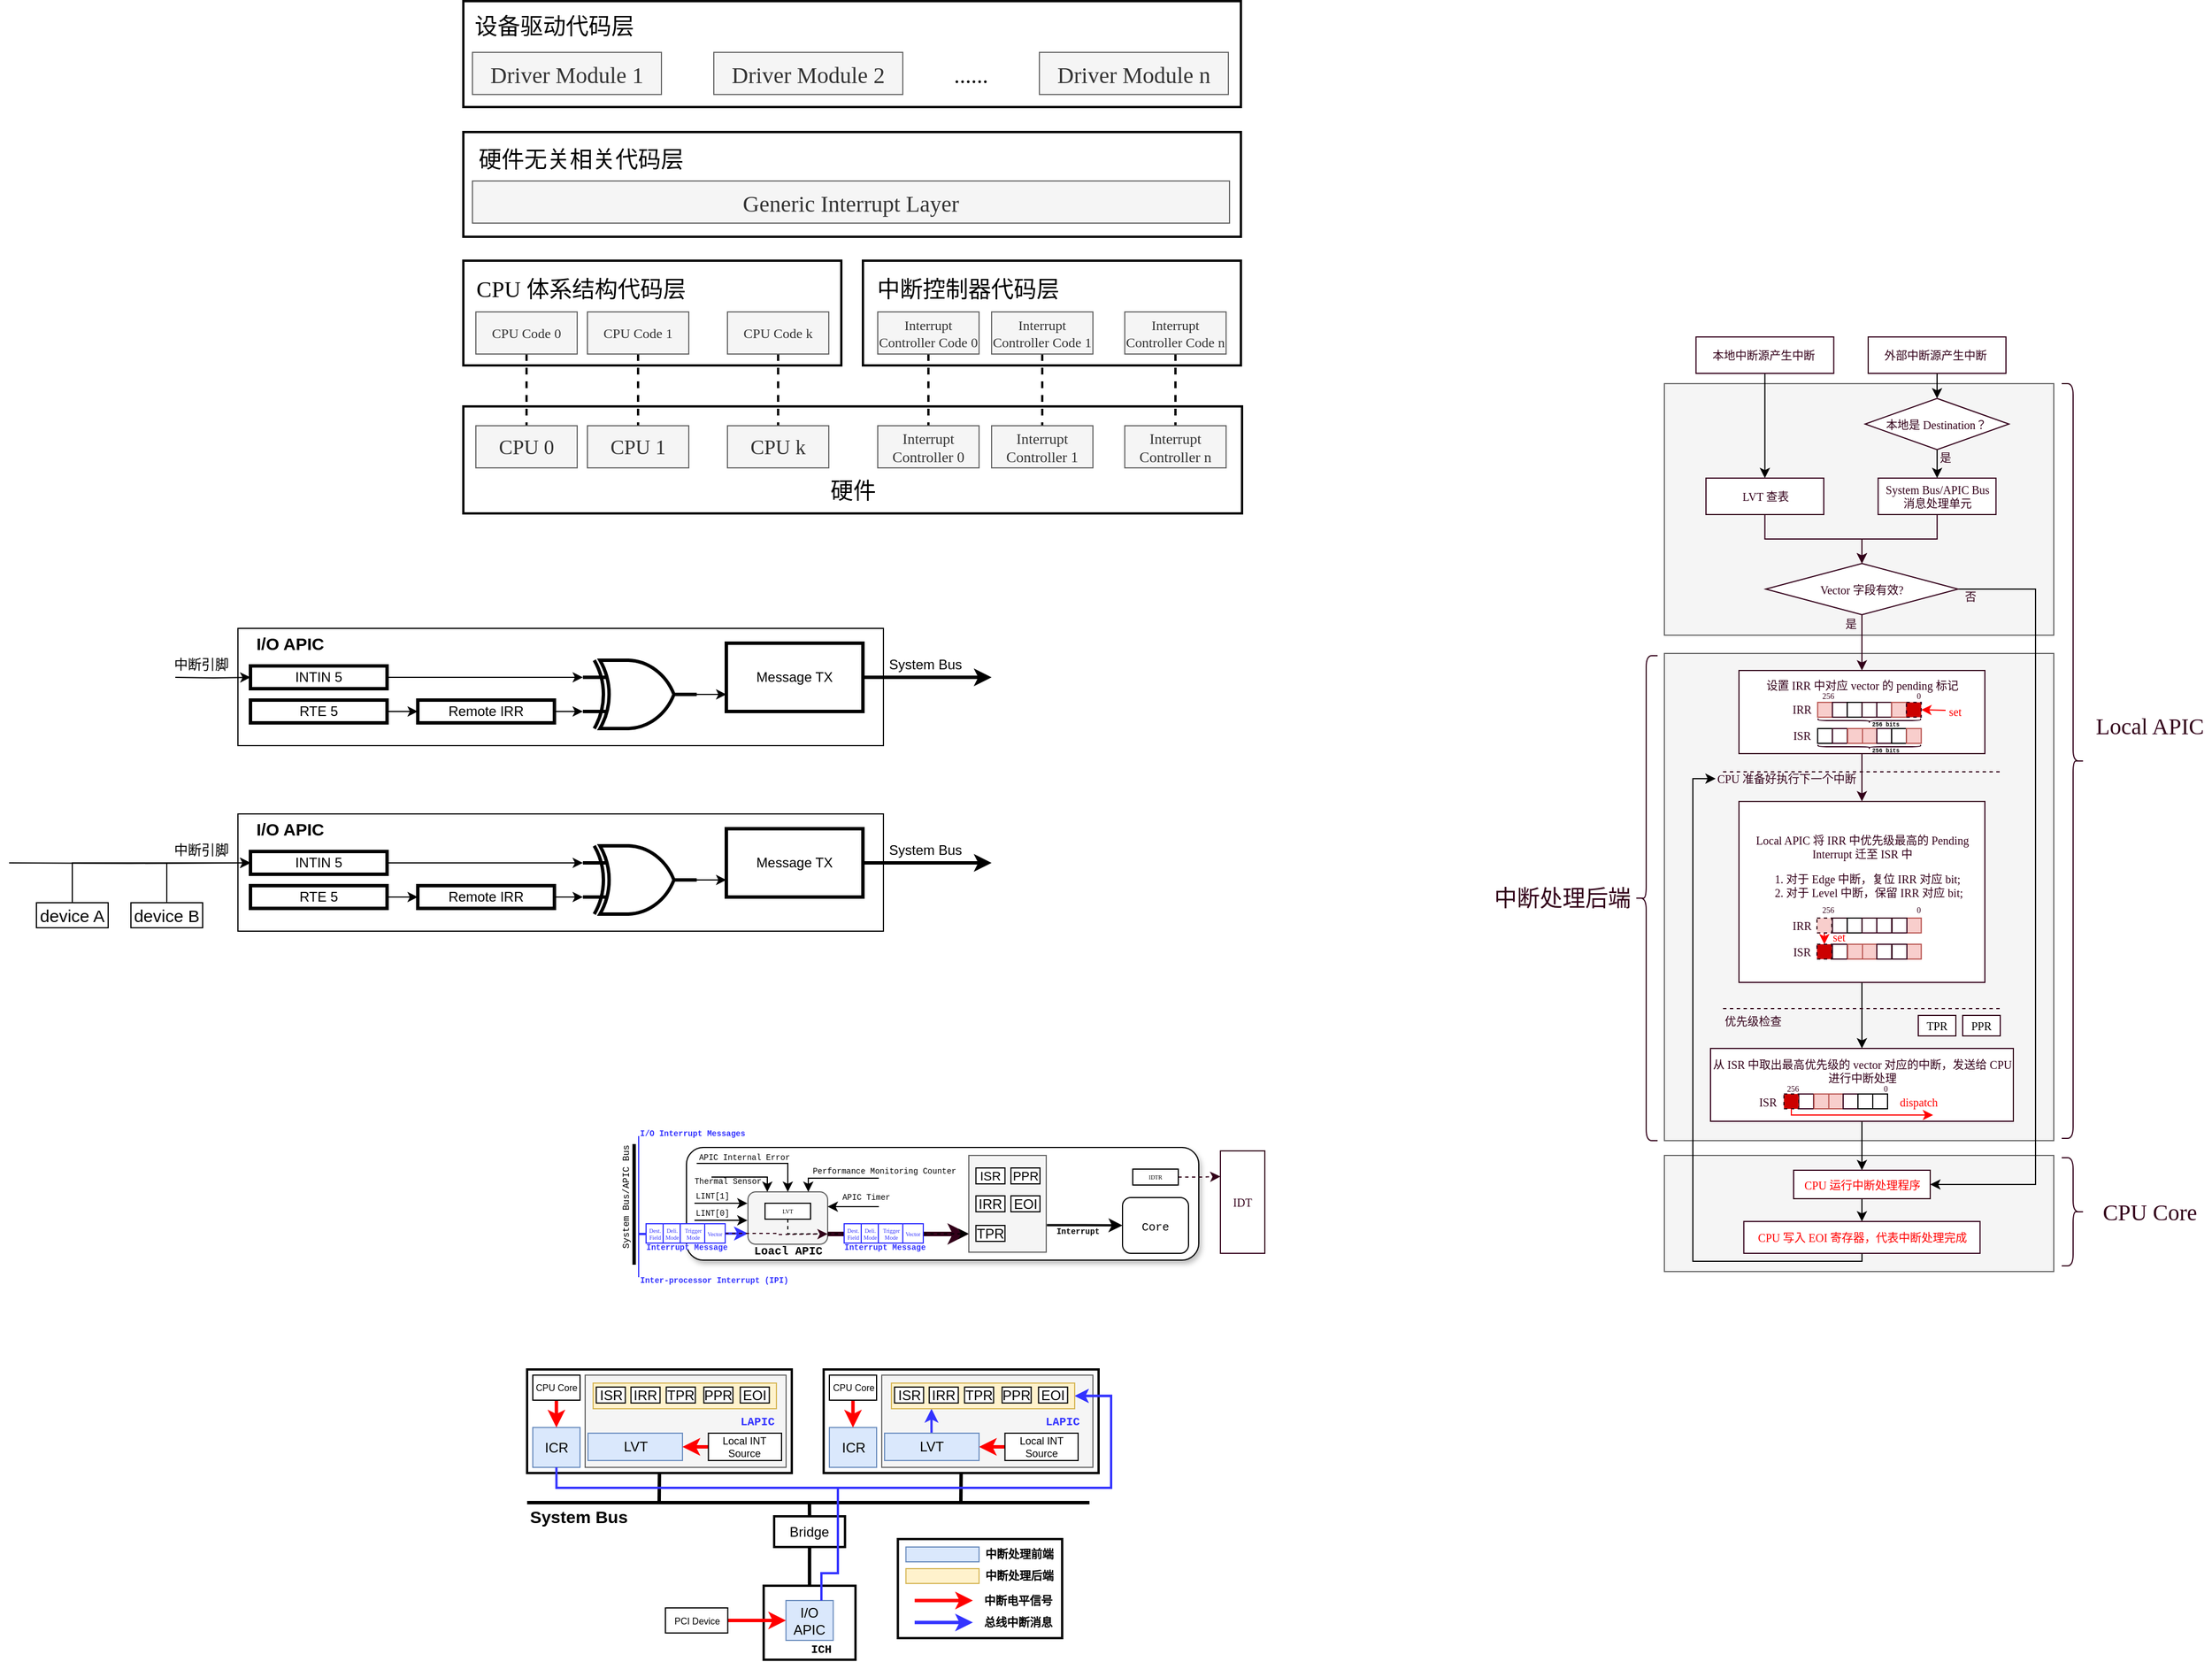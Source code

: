 <mxfile version="15.8.7" type="device"><diagram id="VDShz9eBW2HX3PDvKZU_" name="Page-1"><mxGraphModel dx="2945" dy="1695" grid="0" gridSize="10" guides="1" tooltips="1" connect="1" arrows="1" fold="1" page="0" pageScale="1" pageWidth="827" pageHeight="1169" math="0" shadow="0"><root><mxCell id="0"/><mxCell id="1" parent="0"/><mxCell id="Z_S0apCqFRJJ3rFyM4oo-122" value="" style="rounded=0;whiteSpace=wrap;html=1;strokeWidth=2;" vertex="1" parent="1"><mxGeometry x="411.69" y="1648" width="144.31" height="87" as="geometry"/></mxCell><mxCell id="Z_S0apCqFRJJ3rFyM4oo-38" value="" style="rounded=0;whiteSpace=wrap;html=1;strokeWidth=2;" vertex="1" parent="1"><mxGeometry x="86" y="1499" width="232.5" height="91" as="geometry"/></mxCell><mxCell id="Z_S0apCqFRJJ3rFyM4oo-40" value="" style="rounded=0;whiteSpace=wrap;html=1;fillColor=#f5f5f5;fontColor=#333333;strokeColor=#666666;" vertex="1" parent="1"><mxGeometry x="137" y="1504" width="176.5" height="81" as="geometry"/></mxCell><mxCell id="Z_S0apCqFRJJ3rFyM4oo-50" value="" style="rounded=0;whiteSpace=wrap;html=1;fillColor=#fff2cc;strokeColor=#d6b656;" vertex="1" parent="1"><mxGeometry x="144" y="1511" width="161" height="22.5" as="geometry"/></mxCell><mxCell id="O99oOk8e1coUVFC6YvjM-10" value="" style="rounded=0;whiteSpace=wrap;html=1;strokeWidth=1;" parent="1" vertex="1"><mxGeometry x="-168" y="848" width="567" height="103" as="geometry"/></mxCell><mxCell id="f809kreN_x5pRfxNGrvv-21" value="" style="rounded=0;whiteSpace=wrap;html=1;fontStyle=1;strokeWidth=2;" parent="1" vertex="1"><mxGeometry x="30" y="653" width="684" height="94" as="geometry"/></mxCell><mxCell id="f809kreN_x5pRfxNGrvv-5" value="" style="rounded=0;whiteSpace=wrap;html=1;fontStyle=1;strokeWidth=2;" parent="1" vertex="1"><mxGeometry x="30" y="297" width="683" height="93" as="geometry"/></mxCell><mxCell id="f809kreN_x5pRfxNGrvv-1" value="&lt;font face=&quot;Lucida Console&quot; style=&quot;font-size: 20px&quot;&gt;&lt;span style=&quot;font-weight: normal&quot;&gt;Driver Module 1&lt;/span&gt;&lt;/font&gt;" style="rounded=0;whiteSpace=wrap;html=1;fontStyle=1;fillColor=#f5f5f5;fontColor=#333333;strokeColor=#666666;" parent="1" vertex="1"><mxGeometry x="38" y="342" width="166" height="37" as="geometry"/></mxCell><mxCell id="f809kreN_x5pRfxNGrvv-2" value="&lt;font face=&quot;Lucida Console&quot; style=&quot;font-size: 20px&quot;&gt;&lt;span style=&quot;font-weight: normal&quot;&gt;Driver Module 2&lt;/span&gt;&lt;/font&gt;" style="rounded=0;whiteSpace=wrap;html=1;fontStyle=1;fillColor=#f5f5f5;fontColor=#333333;strokeColor=#666666;" parent="1" vertex="1"><mxGeometry x="250" y="342" width="166" height="37" as="geometry"/></mxCell><mxCell id="f809kreN_x5pRfxNGrvv-3" value="&lt;font face=&quot;Lucida Console&quot; style=&quot;font-size: 20px&quot;&gt;&lt;span style=&quot;font-weight: normal&quot;&gt;Driver Module n&lt;/span&gt;&lt;/font&gt;" style="rounded=0;whiteSpace=wrap;html=1;fontStyle=1;fillColor=#f5f5f5;fontColor=#333333;strokeColor=#666666;" parent="1" vertex="1"><mxGeometry x="536" y="342" width="166" height="37" as="geometry"/></mxCell><mxCell id="f809kreN_x5pRfxNGrvv-4" value="......" style="text;html=1;strokeColor=none;fillColor=none;align=center;verticalAlign=middle;whiteSpace=wrap;rounded=0;fontFamily=Lucida Console;fontSize=20;" parent="1" vertex="1"><mxGeometry x="446" y="345.5" width="60" height="30" as="geometry"/></mxCell><mxCell id="f809kreN_x5pRfxNGrvv-6" value="" style="rounded=0;whiteSpace=wrap;html=1;fontStyle=1;strokeWidth=2;" parent="1" vertex="1"><mxGeometry x="30" y="412" width="683" height="92" as="geometry"/></mxCell><mxCell id="f809kreN_x5pRfxNGrvv-7" value="&lt;font face=&quot;Lucida Console&quot; style=&quot;font-size: 20px&quot;&gt;&lt;span style=&quot;font-weight: normal&quot;&gt;Generic Interrupt Layer&lt;/span&gt;&lt;/font&gt;" style="rounded=0;whiteSpace=wrap;html=1;fontStyle=1;fillColor=#f5f5f5;fontColor=#333333;strokeColor=#666666;" parent="1" vertex="1"><mxGeometry x="38" y="455" width="665" height="37" as="geometry"/></mxCell><mxCell id="f809kreN_x5pRfxNGrvv-9" value="" style="rounded=0;whiteSpace=wrap;html=1;fontStyle=1;strokeWidth=2;" parent="1" vertex="1"><mxGeometry x="30" y="525" width="332" height="92" as="geometry"/></mxCell><mxCell id="f809kreN_x5pRfxNGrvv-11" value="" style="rounded=0;whiteSpace=wrap;html=1;fontStyle=1;strokeWidth=2;" parent="1" vertex="1"><mxGeometry x="381" y="525" width="332" height="92" as="geometry"/></mxCell><mxCell id="f809kreN_x5pRfxNGrvv-32" style="edgeStyle=orthogonalEdgeStyle;rounded=0;orthogonalLoop=1;jettySize=auto;html=1;fontFamily=Lucida Console;fontSize=12;endArrow=none;endFill=0;dashed=1;strokeWidth=2;" parent="1" source="f809kreN_x5pRfxNGrvv-12" target="f809kreN_x5pRfxNGrvv-22" edge="1"><mxGeometry relative="1" as="geometry"/></mxCell><mxCell id="f809kreN_x5pRfxNGrvv-12" value="&lt;font face=&quot;Lucida Console&quot; style=&quot;font-size: 12px&quot;&gt;&lt;span style=&quot;font-weight: normal ; font-size: 12px&quot;&gt;CPU Code 0&lt;/span&gt;&lt;/font&gt;" style="rounded=0;whiteSpace=wrap;html=1;fontStyle=1;fillColor=#f5f5f5;fontColor=#333333;strokeColor=#666666;fontSize=12;" parent="1" vertex="1"><mxGeometry x="41" y="570" width="89" height="37" as="geometry"/></mxCell><mxCell id="f809kreN_x5pRfxNGrvv-33" style="edgeStyle=orthogonalEdgeStyle;rounded=0;orthogonalLoop=1;jettySize=auto;html=1;dashed=1;fontFamily=Lucida Console;fontSize=12;endArrow=none;endFill=0;strokeWidth=2;" parent="1" source="f809kreN_x5pRfxNGrvv-15" target="f809kreN_x5pRfxNGrvv-23" edge="1"><mxGeometry relative="1" as="geometry"/></mxCell><mxCell id="f809kreN_x5pRfxNGrvv-15" value="&lt;font face=&quot;Lucida Console&quot; style=&quot;font-size: 12px&quot;&gt;&lt;span style=&quot;font-weight: normal ; font-size: 12px&quot;&gt;CPU Code 1&lt;/span&gt;&lt;/font&gt;" style="rounded=0;whiteSpace=wrap;html=1;fontStyle=1;fillColor=#f5f5f5;fontColor=#333333;strokeColor=#666666;fontSize=12;" parent="1" vertex="1"><mxGeometry x="139" y="570" width="89" height="37" as="geometry"/></mxCell><mxCell id="f809kreN_x5pRfxNGrvv-34" style="edgeStyle=orthogonalEdgeStyle;rounded=0;orthogonalLoop=1;jettySize=auto;html=1;dashed=1;fontFamily=Lucida Console;fontSize=12;endArrow=none;endFill=0;strokeWidth=2;" parent="1" source="f809kreN_x5pRfxNGrvv-16" target="f809kreN_x5pRfxNGrvv-24" edge="1"><mxGeometry relative="1" as="geometry"/></mxCell><mxCell id="f809kreN_x5pRfxNGrvv-16" value="&lt;font face=&quot;Lucida Console&quot; style=&quot;font-size: 12px&quot;&gt;&lt;span style=&quot;font-weight: normal ; font-size: 12px&quot;&gt;CPU Code k&lt;/span&gt;&lt;/font&gt;" style="rounded=0;whiteSpace=wrap;html=1;fontStyle=1;fillColor=#f5f5f5;fontColor=#333333;strokeColor=#666666;fontSize=12;" parent="1" vertex="1"><mxGeometry x="262" y="570" width="89" height="37" as="geometry"/></mxCell><mxCell id="f809kreN_x5pRfxNGrvv-35" style="edgeStyle=orthogonalEdgeStyle;rounded=0;orthogonalLoop=1;jettySize=auto;html=1;entryX=0.5;entryY=0;entryDx=0;entryDy=0;dashed=1;fontFamily=Lucida Console;fontSize=12;endArrow=none;endFill=0;strokeWidth=2;" parent="1" source="f809kreN_x5pRfxNGrvv-18" target="f809kreN_x5pRfxNGrvv-25" edge="1"><mxGeometry relative="1" as="geometry"/></mxCell><mxCell id="f809kreN_x5pRfxNGrvv-18" value="&lt;font face=&quot;Lucida Console&quot; style=&quot;font-size: 12px;&quot;&gt;&lt;span style=&quot;font-weight: normal; font-size: 12px;&quot;&gt;Interrupt Controller Code 0&lt;/span&gt;&lt;/font&gt;" style="rounded=0;whiteSpace=wrap;html=1;fontStyle=1;fillColor=#f5f5f5;fontColor=#333333;strokeColor=#666666;fontSize=12;" parent="1" vertex="1"><mxGeometry x="394" y="570" width="89" height="37" as="geometry"/></mxCell><mxCell id="f809kreN_x5pRfxNGrvv-36" style="edgeStyle=orthogonalEdgeStyle;rounded=0;orthogonalLoop=1;jettySize=auto;html=1;entryX=0.5;entryY=0;entryDx=0;entryDy=0;dashed=1;fontFamily=Lucida Console;fontSize=12;endArrow=none;endFill=0;strokeWidth=2;" parent="1" source="f809kreN_x5pRfxNGrvv-19" target="f809kreN_x5pRfxNGrvv-26" edge="1"><mxGeometry relative="1" as="geometry"/></mxCell><mxCell id="f809kreN_x5pRfxNGrvv-19" value="&lt;font face=&quot;Lucida Console&quot; style=&quot;font-size: 12px&quot;&gt;&lt;span style=&quot;font-weight: normal ; font-size: 12px&quot;&gt;Interrupt Controller Code 1&lt;/span&gt;&lt;/font&gt;" style="rounded=0;whiteSpace=wrap;html=1;fontStyle=1;fillColor=#f5f5f5;fontColor=#333333;strokeColor=#666666;fontSize=12;" parent="1" vertex="1"><mxGeometry x="494" y="570" width="89" height="37" as="geometry"/></mxCell><mxCell id="f809kreN_x5pRfxNGrvv-37" style="edgeStyle=orthogonalEdgeStyle;rounded=0;orthogonalLoop=1;jettySize=auto;html=1;entryX=0.5;entryY=0;entryDx=0;entryDy=0;dashed=1;fontFamily=Lucida Console;fontSize=12;endArrow=none;endFill=0;strokeWidth=2;" parent="1" source="f809kreN_x5pRfxNGrvv-20" target="f809kreN_x5pRfxNGrvv-27" edge="1"><mxGeometry relative="1" as="geometry"/></mxCell><mxCell id="f809kreN_x5pRfxNGrvv-20" value="&lt;font face=&quot;Lucida Console&quot; style=&quot;font-size: 12px&quot;&gt;&lt;span style=&quot;font-weight: normal ; font-size: 12px&quot;&gt;Interrupt Controller Code n&lt;/span&gt;&lt;/font&gt;" style="rounded=0;whiteSpace=wrap;html=1;fontStyle=1;fillColor=#f5f5f5;fontColor=#333333;strokeColor=#666666;fontSize=12;" parent="1" vertex="1"><mxGeometry x="611" y="570" width="89" height="37" as="geometry"/></mxCell><mxCell id="f809kreN_x5pRfxNGrvv-22" value="&lt;font face=&quot;Lucida Console&quot; style=&quot;font-size: 18px;&quot;&gt;&lt;span style=&quot;font-weight: normal; font-size: 18px;&quot;&gt;CPU 0&lt;/span&gt;&lt;/font&gt;" style="rounded=0;whiteSpace=wrap;html=1;fontStyle=1;fillColor=#f5f5f5;fontColor=#333333;strokeColor=#666666;fontSize=18;" parent="1" vertex="1"><mxGeometry x="41" y="670" width="89" height="37" as="geometry"/></mxCell><mxCell id="f809kreN_x5pRfxNGrvv-23" value="&lt;font face=&quot;Lucida Console&quot; style=&quot;font-size: 18px&quot;&gt;&lt;span style=&quot;font-weight: normal ; font-size: 18px&quot;&gt;CPU 1&lt;/span&gt;&lt;/font&gt;" style="rounded=0;whiteSpace=wrap;html=1;fontStyle=1;fillColor=#f5f5f5;fontColor=#333333;strokeColor=#666666;fontSize=18;" parent="1" vertex="1"><mxGeometry x="139" y="670" width="89" height="37" as="geometry"/></mxCell><mxCell id="f809kreN_x5pRfxNGrvv-24" value="&lt;font face=&quot;Lucida Console&quot; style=&quot;font-size: 18px&quot;&gt;&lt;span style=&quot;font-weight: normal ; font-size: 18px&quot;&gt;CPU k&lt;/span&gt;&lt;/font&gt;" style="rounded=0;whiteSpace=wrap;html=1;fontStyle=1;fillColor=#f5f5f5;fontColor=#333333;strokeColor=#666666;fontSize=18;" parent="1" vertex="1"><mxGeometry x="262" y="670" width="89" height="37" as="geometry"/></mxCell><mxCell id="f809kreN_x5pRfxNGrvv-25" value="&lt;font face=&quot;Lucida Console&quot; style=&quot;font-size: 13px;&quot;&gt;&lt;span style=&quot;font-weight: normal; font-size: 13px;&quot;&gt;Interrupt Controller 0&lt;/span&gt;&lt;/font&gt;" style="rounded=0;whiteSpace=wrap;html=1;fontStyle=1;fillColor=#f5f5f5;fontColor=#333333;strokeColor=#666666;fontSize=13;" parent="1" vertex="1"><mxGeometry x="394" y="670" width="89" height="37" as="geometry"/></mxCell><mxCell id="f809kreN_x5pRfxNGrvv-26" value="&lt;font face=&quot;Lucida Console&quot; style=&quot;font-size: 13px&quot;&gt;&lt;span style=&quot;font-weight: normal ; font-size: 13px&quot;&gt;Interrupt Controller 1&lt;/span&gt;&lt;/font&gt;" style="rounded=0;whiteSpace=wrap;html=1;fontStyle=1;fillColor=#f5f5f5;fontColor=#333333;strokeColor=#666666;fontSize=13;" parent="1" vertex="1"><mxGeometry x="494" y="670" width="89" height="37" as="geometry"/></mxCell><mxCell id="f809kreN_x5pRfxNGrvv-27" value="&lt;font face=&quot;Lucida Console&quot; style=&quot;font-size: 13px&quot;&gt;&lt;span style=&quot;font-weight: normal ; font-size: 13px&quot;&gt;Interrupt Controller n&lt;/span&gt;&lt;/font&gt;" style="rounded=0;whiteSpace=wrap;html=1;fontStyle=1;fillColor=#f5f5f5;fontColor=#333333;strokeColor=#666666;fontSize=13;" parent="1" vertex="1"><mxGeometry x="611" y="670" width="89" height="37" as="geometry"/></mxCell><mxCell id="f809kreN_x5pRfxNGrvv-38" value="设备驱动代码层" style="text;html=1;strokeColor=none;fillColor=none;align=center;verticalAlign=middle;whiteSpace=wrap;rounded=0;fontFamily=Lucida Console;fontSize=20;" parent="1" vertex="1"><mxGeometry x="34.5" y="303" width="149.5" height="30" as="geometry"/></mxCell><mxCell id="f809kreN_x5pRfxNGrvv-39" value="硬件无关相关代码层" style="text;html=1;strokeColor=none;fillColor=none;align=center;verticalAlign=middle;whiteSpace=wrap;rounded=0;fontFamily=Lucida Console;fontSize=20;" parent="1" vertex="1"><mxGeometry x="34.5" y="420" width="196.5" height="30" as="geometry"/></mxCell><mxCell id="f809kreN_x5pRfxNGrvv-40" value="CPU 体系结构代码层" style="text;html=1;strokeColor=none;fillColor=none;align=center;verticalAlign=middle;whiteSpace=wrap;rounded=0;fontFamily=Lucida Console;fontSize=20;" parent="1" vertex="1"><mxGeometry x="34.5" y="534" width="196.5" height="30" as="geometry"/></mxCell><mxCell id="f809kreN_x5pRfxNGrvv-41" value="中断控制器代码层" style="text;html=1;strokeColor=none;fillColor=none;align=center;verticalAlign=middle;whiteSpace=wrap;rounded=0;fontFamily=Lucida Console;fontSize=20;" parent="1" vertex="1"><mxGeometry x="375" y="534" width="196.5" height="30" as="geometry"/></mxCell><mxCell id="f809kreN_x5pRfxNGrvv-42" value="硬件" style="text;html=1;strokeColor=none;fillColor=none;align=center;verticalAlign=middle;whiteSpace=wrap;rounded=0;fontFamily=Lucida Console;fontSize=20;" parent="1" vertex="1"><mxGeometry x="273.75" y="711" width="196.5" height="30" as="geometry"/></mxCell><mxCell id="O99oOk8e1coUVFC6YvjM-9" style="edgeStyle=orthogonalEdgeStyle;rounded=0;orthogonalLoop=1;jettySize=auto;html=1;entryX=0;entryY=0.75;entryDx=0;entryDy=0;" parent="1" source="O99oOk8e1coUVFC6YvjM-1" target="O99oOk8e1coUVFC6YvjM-8" edge="1"><mxGeometry relative="1" as="geometry"/></mxCell><mxCell id="O99oOk8e1coUVFC6YvjM-1" value="" style="verticalLabelPosition=bottom;shadow=0;dashed=0;align=center;html=1;verticalAlign=top;shape=mxgraph.electrical.logic_gates.logic_gate;operation=xor;strokeWidth=3;" parent="1" vertex="1"><mxGeometry x="135" y="876" width="100" height="60" as="geometry"/></mxCell><mxCell id="O99oOk8e1coUVFC6YvjM-3" style="edgeStyle=orthogonalEdgeStyle;rounded=0;orthogonalLoop=1;jettySize=auto;html=1;entryX=0;entryY=0.75;entryDx=0;entryDy=0;entryPerimeter=0;" parent="1" source="O99oOk8e1coUVFC6YvjM-2" target="O99oOk8e1coUVFC6YvjM-1" edge="1"><mxGeometry relative="1" as="geometry"/></mxCell><mxCell id="O99oOk8e1coUVFC6YvjM-2" value="Remote IRR" style="rounded=0;whiteSpace=wrap;html=1;strokeWidth=3;" parent="1" vertex="1"><mxGeometry x="-10" y="911" width="120" height="20" as="geometry"/></mxCell><mxCell id="O99oOk8e1coUVFC6YvjM-5" style="edgeStyle=orthogonalEdgeStyle;rounded=0;orthogonalLoop=1;jettySize=auto;html=1;entryX=0;entryY=0.25;entryDx=0;entryDy=0;entryPerimeter=0;" parent="1" source="O99oOk8e1coUVFC6YvjM-4" target="O99oOk8e1coUVFC6YvjM-1" edge="1"><mxGeometry relative="1" as="geometry"/></mxCell><mxCell id="O99oOk8e1coUVFC6YvjM-4" value="INTIN 5" style="rounded=0;whiteSpace=wrap;html=1;strokeWidth=3;" parent="1" vertex="1"><mxGeometry x="-157" y="881" width="120" height="20" as="geometry"/></mxCell><mxCell id="O99oOk8e1coUVFC6YvjM-7" style="edgeStyle=orthogonalEdgeStyle;rounded=0;orthogonalLoop=1;jettySize=auto;html=1;" parent="1" source="O99oOk8e1coUVFC6YvjM-6" target="O99oOk8e1coUVFC6YvjM-2" edge="1"><mxGeometry relative="1" as="geometry"/></mxCell><mxCell id="O99oOk8e1coUVFC6YvjM-6" value="RTE 5" style="rounded=0;whiteSpace=wrap;html=1;strokeWidth=3;" parent="1" vertex="1"><mxGeometry x="-157" y="911" width="120" height="20" as="geometry"/></mxCell><mxCell id="O99oOk8e1coUVFC6YvjM-13" style="edgeStyle=orthogonalEdgeStyle;rounded=0;orthogonalLoop=1;jettySize=auto;html=1;strokeWidth=3;" parent="1" source="O99oOk8e1coUVFC6YvjM-8" edge="1"><mxGeometry relative="1" as="geometry"><mxPoint x="494" y="891" as="targetPoint"/></mxGeometry></mxCell><mxCell id="O99oOk8e1coUVFC6YvjM-8" value="Message TX" style="rounded=0;whiteSpace=wrap;html=1;strokeWidth=3;" parent="1" vertex="1"><mxGeometry x="261" y="861" width="120" height="60" as="geometry"/></mxCell><mxCell id="O99oOk8e1coUVFC6YvjM-12" style="edgeStyle=orthogonalEdgeStyle;rounded=0;orthogonalLoop=1;jettySize=auto;html=1;entryX=0;entryY=0.5;entryDx=0;entryDy=0;" parent="1" target="O99oOk8e1coUVFC6YvjM-4" edge="1"><mxGeometry relative="1" as="geometry"><mxPoint x="-223" y="891" as="sourcePoint"/></mxGeometry></mxCell><mxCell id="O99oOk8e1coUVFC6YvjM-14" value="中断引脚" style="text;html=1;strokeColor=none;fillColor=none;align=center;verticalAlign=middle;whiteSpace=wrap;rounded=0;" parent="1" vertex="1"><mxGeometry x="-230" y="874" width="60" height="12" as="geometry"/></mxCell><mxCell id="O99oOk8e1coUVFC6YvjM-15" value="System Bus" style="text;html=1;strokeColor=none;fillColor=none;align=center;verticalAlign=middle;whiteSpace=wrap;rounded=0;" parent="1" vertex="1"><mxGeometry x="401" y="874" width="70" height="12" as="geometry"/></mxCell><mxCell id="O99oOk8e1coUVFC6YvjM-16" value="&lt;b&gt;&lt;font style=&quot;font-size: 15px&quot;&gt;I/O APIC&lt;/font&gt;&lt;/b&gt;" style="text;html=1;strokeColor=none;fillColor=none;align=center;verticalAlign=middle;whiteSpace=wrap;rounded=0;" parent="1" vertex="1"><mxGeometry x="-159" y="855" width="74" height="12" as="geometry"/></mxCell><mxCell id="O99oOk8e1coUVFC6YvjM-17" value="" style="rounded=0;whiteSpace=wrap;html=1;strokeWidth=1;" parent="1" vertex="1"><mxGeometry x="-168" y="1011" width="567" height="103" as="geometry"/></mxCell><mxCell id="O99oOk8e1coUVFC6YvjM-18" style="edgeStyle=orthogonalEdgeStyle;rounded=0;orthogonalLoop=1;jettySize=auto;html=1;entryX=0;entryY=0.75;entryDx=0;entryDy=0;" parent="1" source="O99oOk8e1coUVFC6YvjM-19" target="O99oOk8e1coUVFC6YvjM-27" edge="1"><mxGeometry relative="1" as="geometry"/></mxCell><mxCell id="O99oOk8e1coUVFC6YvjM-19" value="" style="verticalLabelPosition=bottom;shadow=0;dashed=0;align=center;html=1;verticalAlign=top;shape=mxgraph.electrical.logic_gates.logic_gate;operation=xor;strokeWidth=3;" parent="1" vertex="1"><mxGeometry x="135" y="1039" width="100" height="60" as="geometry"/></mxCell><mxCell id="O99oOk8e1coUVFC6YvjM-20" style="edgeStyle=orthogonalEdgeStyle;rounded=0;orthogonalLoop=1;jettySize=auto;html=1;entryX=0;entryY=0.75;entryDx=0;entryDy=0;entryPerimeter=0;" parent="1" source="O99oOk8e1coUVFC6YvjM-21" target="O99oOk8e1coUVFC6YvjM-19" edge="1"><mxGeometry relative="1" as="geometry"/></mxCell><mxCell id="O99oOk8e1coUVFC6YvjM-21" value="Remote IRR" style="rounded=0;whiteSpace=wrap;html=1;strokeWidth=3;" parent="1" vertex="1"><mxGeometry x="-10" y="1074" width="120" height="20" as="geometry"/></mxCell><mxCell id="O99oOk8e1coUVFC6YvjM-22" style="edgeStyle=orthogonalEdgeStyle;rounded=0;orthogonalLoop=1;jettySize=auto;html=1;entryX=0;entryY=0.25;entryDx=0;entryDy=0;entryPerimeter=0;" parent="1" source="O99oOk8e1coUVFC6YvjM-23" target="O99oOk8e1coUVFC6YvjM-19" edge="1"><mxGeometry relative="1" as="geometry"/></mxCell><mxCell id="O99oOk8e1coUVFC6YvjM-23" value="INTIN 5" style="rounded=0;whiteSpace=wrap;html=1;strokeWidth=3;" parent="1" vertex="1"><mxGeometry x="-157" y="1044" width="120" height="20" as="geometry"/></mxCell><mxCell id="O99oOk8e1coUVFC6YvjM-24" style="edgeStyle=orthogonalEdgeStyle;rounded=0;orthogonalLoop=1;jettySize=auto;html=1;" parent="1" source="O99oOk8e1coUVFC6YvjM-25" target="O99oOk8e1coUVFC6YvjM-21" edge="1"><mxGeometry relative="1" as="geometry"/></mxCell><mxCell id="O99oOk8e1coUVFC6YvjM-25" value="RTE 5" style="rounded=0;whiteSpace=wrap;html=1;strokeWidth=3;" parent="1" vertex="1"><mxGeometry x="-157" y="1074" width="120" height="20" as="geometry"/></mxCell><mxCell id="O99oOk8e1coUVFC6YvjM-26" style="edgeStyle=orthogonalEdgeStyle;rounded=0;orthogonalLoop=1;jettySize=auto;html=1;strokeWidth=3;" parent="1" source="O99oOk8e1coUVFC6YvjM-27" edge="1"><mxGeometry relative="1" as="geometry"><mxPoint x="494.0" y="1054" as="targetPoint"/></mxGeometry></mxCell><mxCell id="O99oOk8e1coUVFC6YvjM-27" value="Message TX" style="rounded=0;whiteSpace=wrap;html=1;strokeWidth=3;" parent="1" vertex="1"><mxGeometry x="261" y="1024" width="120" height="60" as="geometry"/></mxCell><mxCell id="O99oOk8e1coUVFC6YvjM-28" style="edgeStyle=orthogonalEdgeStyle;rounded=0;orthogonalLoop=1;jettySize=auto;html=1;entryX=0;entryY=0.5;entryDx=0;entryDy=0;" parent="1" target="O99oOk8e1coUVFC6YvjM-23" edge="1"><mxGeometry relative="1" as="geometry"><mxPoint x="-369" y="1054" as="sourcePoint"/></mxGeometry></mxCell><mxCell id="O99oOk8e1coUVFC6YvjM-29" value="中断引脚" style="text;html=1;strokeColor=none;fillColor=none;align=center;verticalAlign=middle;whiteSpace=wrap;rounded=0;" parent="1" vertex="1"><mxGeometry x="-230" y="1037" width="60" height="12" as="geometry"/></mxCell><mxCell id="O99oOk8e1coUVFC6YvjM-30" value="System Bus" style="text;html=1;strokeColor=none;fillColor=none;align=center;verticalAlign=middle;whiteSpace=wrap;rounded=0;" parent="1" vertex="1"><mxGeometry x="401" y="1037" width="70" height="12" as="geometry"/></mxCell><mxCell id="O99oOk8e1coUVFC6YvjM-31" value="&lt;b&gt;&lt;font style=&quot;font-size: 15px&quot;&gt;I/O APIC&lt;/font&gt;&lt;/b&gt;" style="text;html=1;strokeColor=none;fillColor=none;align=center;verticalAlign=middle;whiteSpace=wrap;rounded=0;" parent="1" vertex="1"><mxGeometry x="-159" y="1018" width="74" height="12" as="geometry"/></mxCell><mxCell id="O99oOk8e1coUVFC6YvjM-33" style="edgeStyle=orthogonalEdgeStyle;rounded=0;orthogonalLoop=1;jettySize=auto;html=1;entryX=0;entryY=0.5;entryDx=0;entryDy=0;fontSize=15;strokeWidth=1;" parent="1" source="O99oOk8e1coUVFC6YvjM-32" target="O99oOk8e1coUVFC6YvjM-23" edge="1"><mxGeometry relative="1" as="geometry"><Array as="points"><mxPoint x="-313" y="1054"/></Array></mxGeometry></mxCell><mxCell id="O99oOk8e1coUVFC6YvjM-32" value="device A" style="rounded=0;whiteSpace=wrap;html=1;fontSize=15;strokeWidth=1;" parent="1" vertex="1"><mxGeometry x="-345" y="1089" width="63" height="22" as="geometry"/></mxCell><mxCell id="O99oOk8e1coUVFC6YvjM-35" style="edgeStyle=orthogonalEdgeStyle;rounded=0;orthogonalLoop=1;jettySize=auto;html=1;entryX=0;entryY=0.5;entryDx=0;entryDy=0;fontSize=15;strokeWidth=1;" parent="1" source="O99oOk8e1coUVFC6YvjM-34" target="O99oOk8e1coUVFC6YvjM-23" edge="1"><mxGeometry relative="1" as="geometry"><Array as="points"><mxPoint x="-230" y="1054"/></Array></mxGeometry></mxCell><mxCell id="O99oOk8e1coUVFC6YvjM-34" value="device B" style="rounded=0;whiteSpace=wrap;html=1;fontSize=15;strokeWidth=1;" parent="1" vertex="1"><mxGeometry x="-262" y="1089" width="63" height="22" as="geometry"/></mxCell><mxCell id="KQOuizLAwP-YMJ5Qty2o-1" value="" style="rounded=0;whiteSpace=wrap;html=1;shadow=0;fontFamily=Garamond;fontSize=7;fontColor=#333333;strokeColor=#666666;strokeWidth=1;fillColor=#f5f5f5;" parent="1" vertex="1"><mxGeometry x="1085" y="1311" width="342" height="102" as="geometry"/></mxCell><mxCell id="KQOuizLAwP-YMJ5Qty2o-2" value="" style="rounded=0;whiteSpace=wrap;html=1;shadow=0;fontFamily=Garamond;fontSize=7;fontColor=#333333;strokeColor=#666666;strokeWidth=1;fillColor=#f5f5f5;" parent="1" vertex="1"><mxGeometry x="1085" y="870" width="342" height="428" as="geometry"/></mxCell><mxCell id="KQOuizLAwP-YMJ5Qty2o-3" value="" style="rounded=0;whiteSpace=wrap;html=1;shadow=0;fontFamily=Garamond;fontSize=7;fontColor=#333333;strokeColor=#666666;strokeWidth=1;fillColor=#f5f5f5;" parent="1" vertex="1"><mxGeometry x="1085" y="633" width="342" height="221" as="geometry"/></mxCell><mxCell id="KQOuizLAwP-YMJ5Qty2o-4" style="edgeStyle=orthogonalEdgeStyle;rounded=0;orthogonalLoop=1;jettySize=auto;html=1;fontFamily=Georgia;fontSize=10;fontColor=#FF0000;endArrow=classic;endFill=1;strokeColor=#000000;strokeWidth=1;entryX=0.5;entryY=0;entryDx=0;entryDy=0;" parent="1" source="KQOuizLAwP-YMJ5Qty2o-5" target="KQOuizLAwP-YMJ5Qty2o-10" edge="1"><mxGeometry relative="1" as="geometry"><mxPoint x="1173.204" y="646.015" as="targetPoint"/></mxGeometry></mxCell><mxCell id="KQOuizLAwP-YMJ5Qty2o-5" value="本地中断源产生中断&amp;nbsp;" style="rounded=0;whiteSpace=wrap;html=1;shadow=0;fontFamily=Georgia;fontSize=10;fontColor=#33001A;strokeColor=#33001A;fillColor=default;" parent="1" vertex="1"><mxGeometry x="1112.75" y="592" width="121" height="32" as="geometry"/></mxCell><mxCell id="KQOuizLAwP-YMJ5Qty2o-6" style="edgeStyle=orthogonalEdgeStyle;rounded=0;orthogonalLoop=1;jettySize=auto;html=1;fontFamily=Georgia;fontSize=10;fontColor=#33001A;endArrow=classic;endFill=1;strokeColor=#33001A;strokeWidth=1;entryX=0.5;entryY=0;entryDx=0;entryDy=0;" parent="1" source="KQOuizLAwP-YMJ5Qty2o-8" target="KQOuizLAwP-YMJ5Qty2o-16" edge="1"><mxGeometry relative="1" as="geometry"><mxPoint x="1258.5" y="852" as="targetPoint"/></mxGeometry></mxCell><mxCell id="KQOuizLAwP-YMJ5Qty2o-7" style="edgeStyle=orthogonalEdgeStyle;rounded=0;orthogonalLoop=1;jettySize=auto;html=1;entryX=1;entryY=0.5;entryDx=0;entryDy=0;fontFamily=Georgia;fontSize=10;fontColor=#FF0000;endArrow=classic;endFill=1;strokeColor=#000000;strokeWidth=1;" parent="1" source="KQOuizLAwP-YMJ5Qty2o-8" target="KQOuizLAwP-YMJ5Qty2o-73" edge="1"><mxGeometry relative="1" as="geometry"><Array as="points"><mxPoint x="1411" y="814"/><mxPoint x="1411" y="1336"/></Array></mxGeometry></mxCell><mxCell id="KQOuizLAwP-YMJ5Qty2o-8" value="Vector 字段有效?" style="rhombus;whiteSpace=wrap;html=1;rounded=0;shadow=0;fontFamily=Georgia;fontSize=10;fontColor=#33001A;strokeColor=#33001A;fillColor=default;" parent="1" vertex="1"><mxGeometry x="1174" y="791" width="169" height="45" as="geometry"/></mxCell><mxCell id="KQOuizLAwP-YMJ5Qty2o-9" style="edgeStyle=orthogonalEdgeStyle;rounded=0;orthogonalLoop=1;jettySize=auto;html=1;entryX=0.5;entryY=0;entryDx=0;entryDy=0;fontFamily=Georgia;fontSize=10;fontColor=#33001A;endArrow=classic;endFill=1;strokeColor=#33001A;strokeWidth=1;" parent="1" source="KQOuizLAwP-YMJ5Qty2o-10" target="KQOuizLAwP-YMJ5Qty2o-8" edge="1"><mxGeometry relative="1" as="geometry"/></mxCell><mxCell id="KQOuizLAwP-YMJ5Qty2o-10" value="LVT 查表" style="rounded=0;whiteSpace=wrap;html=1;shadow=0;fontFamily=Georgia;fontSize=10;fontColor=#33001A;strokeColor=#33001A;fillColor=default;" parent="1" vertex="1"><mxGeometry x="1121.5" y="716" width="103.5" height="32" as="geometry"/></mxCell><mxCell id="KQOuizLAwP-YMJ5Qty2o-11" style="edgeStyle=orthogonalEdgeStyle;rounded=0;orthogonalLoop=1;jettySize=auto;html=1;entryX=0.5;entryY=0;entryDx=0;entryDy=0;fontFamily=Georgia;fontSize=10;fontColor=#FF0000;endArrow=classic;endFill=1;strokeColor=#000000;strokeWidth=1;" parent="1" source="KQOuizLAwP-YMJ5Qty2o-12" target="KQOuizLAwP-YMJ5Qty2o-79" edge="1"><mxGeometry relative="1" as="geometry"/></mxCell><mxCell id="KQOuizLAwP-YMJ5Qty2o-12" value="外部中断源产生中断&amp;nbsp;" style="rounded=0;whiteSpace=wrap;html=1;shadow=0;fontFamily=Georgia;fontSize=10;fontColor=#33001A;strokeColor=#33001A;fillColor=default;" parent="1" vertex="1"><mxGeometry x="1264" y="592" width="121" height="32" as="geometry"/></mxCell><mxCell id="KQOuizLAwP-YMJ5Qty2o-13" style="edgeStyle=orthogonalEdgeStyle;rounded=0;orthogonalLoop=1;jettySize=auto;html=1;fontFamily=Georgia;fontSize=10;fontColor=#33001A;endArrow=classic;endFill=1;strokeColor=#33001A;strokeWidth=1;" parent="1" source="KQOuizLAwP-YMJ5Qty2o-14" target="KQOuizLAwP-YMJ5Qty2o-8" edge="1"><mxGeometry relative="1" as="geometry"/></mxCell><mxCell id="KQOuizLAwP-YMJ5Qty2o-14" value="System Bus/APIC Bus 消息处理单元" style="rounded=0;whiteSpace=wrap;html=1;shadow=0;fontFamily=Georgia;fontSize=10;fontColor=#33001A;strokeColor=#33001A;fillColor=default;" parent="1" vertex="1"><mxGeometry x="1272.75" y="716" width="103.5" height="32" as="geometry"/></mxCell><mxCell id="KQOuizLAwP-YMJ5Qty2o-15" value="" style="group" parent="1" vertex="1" connectable="0"><mxGeometry x="1150.5" y="885" width="216" height="112" as="geometry"/></mxCell><mxCell id="KQOuizLAwP-YMJ5Qty2o-16" value="设置 IRR 中对应 vector 的 pending 标记&lt;br&gt;&lt;br&gt;&lt;br&gt;&lt;br&gt;&lt;br&gt;" style="rounded=0;whiteSpace=wrap;html=1;shadow=0;fontFamily=Georgia;fontSize=10;fontColor=#33001A;strokeColor=#33001A;fillColor=default;" parent="KQOuizLAwP-YMJ5Qty2o-15" vertex="1"><mxGeometry width="216" height="73" as="geometry"/></mxCell><mxCell id="KQOuizLAwP-YMJ5Qty2o-17" value="" style="whiteSpace=wrap;html=1;aspect=fixed;rounded=0;shadow=0;fontFamily=Georgia;fontSize=10;strokeColor=#b85450;fillColor=#f8cecc;" parent="KQOuizLAwP-YMJ5Qty2o-15" vertex="1"><mxGeometry x="69.12" y="28" width="13" height="13" as="geometry"/></mxCell><mxCell id="KQOuizLAwP-YMJ5Qty2o-18" value="" style="whiteSpace=wrap;html=1;aspect=fixed;rounded=0;shadow=0;fontFamily=Georgia;fontSize=10;fontColor=#33001A;strokeColor=#33001A;fillColor=default;" parent="KQOuizLAwP-YMJ5Qty2o-15" vertex="1"><mxGeometry x="82.12" y="28" width="13" height="13" as="geometry"/></mxCell><mxCell id="KQOuizLAwP-YMJ5Qty2o-19" value="" style="whiteSpace=wrap;html=1;aspect=fixed;rounded=0;shadow=0;fontFamily=Georgia;fontSize=10;" parent="KQOuizLAwP-YMJ5Qty2o-15" vertex="1"><mxGeometry x="95.12" y="28" width="13" height="13" as="geometry"/></mxCell><mxCell id="KQOuizLAwP-YMJ5Qty2o-20" value="" style="whiteSpace=wrap;html=1;aspect=fixed;rounded=0;shadow=0;fontFamily=Georgia;fontSize=10;fontColor=#33001A;strokeColor=#33001A;fillColor=default;" parent="KQOuizLAwP-YMJ5Qty2o-15" vertex="1"><mxGeometry x="108.12" y="28" width="13" height="13" as="geometry"/></mxCell><mxCell id="KQOuizLAwP-YMJ5Qty2o-21" value="" style="whiteSpace=wrap;html=1;aspect=fixed;rounded=0;shadow=0;fontFamily=Georgia;fontSize=10;fontColor=#33001A;strokeColor=#33001A;fillColor=default;" parent="KQOuizLAwP-YMJ5Qty2o-15" vertex="1"><mxGeometry x="121.12" y="28" width="13" height="13" as="geometry"/></mxCell><mxCell id="KQOuizLAwP-YMJ5Qty2o-22" value="" style="whiteSpace=wrap;html=1;aspect=fixed;rounded=0;shadow=0;fontFamily=Georgia;fontSize=10;strokeColor=#b85450;fillColor=#f8cecc;" parent="KQOuizLAwP-YMJ5Qty2o-15" vertex="1"><mxGeometry x="134.12" y="28" width="13" height="13" as="geometry"/></mxCell><mxCell id="KQOuizLAwP-YMJ5Qty2o-23" value="IRR" style="text;html=1;strokeColor=none;fillColor=none;align=center;verticalAlign=middle;whiteSpace=wrap;rounded=0;shadow=0;fontFamily=Georgia;fontSize=10;fontColor=#33001A;" parent="KQOuizLAwP-YMJ5Qty2o-15" vertex="1"><mxGeometry x="44.62" y="29" width="22" height="10" as="geometry"/></mxCell><mxCell id="KQOuizLAwP-YMJ5Qty2o-24" value="" style="whiteSpace=wrap;html=1;aspect=fixed;rounded=0;shadow=0;fontFamily=Georgia;fontSize=10;" parent="KQOuizLAwP-YMJ5Qty2o-15" vertex="1"><mxGeometry x="69.12" y="51" width="13" height="13" as="geometry"/></mxCell><mxCell id="KQOuizLAwP-YMJ5Qty2o-25" value="" style="whiteSpace=wrap;html=1;aspect=fixed;rounded=0;shadow=0;fontFamily=Georgia;fontSize=10;fontColor=#33001A;strokeColor=#33001A;fillColor=default;" parent="KQOuizLAwP-YMJ5Qty2o-15" vertex="1"><mxGeometry x="82.12" y="51" width="13" height="13" as="geometry"/></mxCell><mxCell id="KQOuizLAwP-YMJ5Qty2o-26" value="" style="whiteSpace=wrap;html=1;aspect=fixed;rounded=0;shadow=0;fontFamily=Georgia;fontSize=10;strokeColor=#b85450;fillColor=#f8cecc;" parent="KQOuizLAwP-YMJ5Qty2o-15" vertex="1"><mxGeometry x="108.12" y="51" width="13" height="13" as="geometry"/></mxCell><mxCell id="KQOuizLAwP-YMJ5Qty2o-27" value="" style="whiteSpace=wrap;html=1;aspect=fixed;rounded=0;shadow=0;fontFamily=Georgia;fontSize=10;fontColor=#33001A;strokeColor=#33001A;fillColor=default;" parent="KQOuizLAwP-YMJ5Qty2o-15" vertex="1"><mxGeometry x="121.12" y="51" width="13" height="13" as="geometry"/></mxCell><mxCell id="KQOuizLAwP-YMJ5Qty2o-28" value="" style="whiteSpace=wrap;html=1;aspect=fixed;rounded=0;shadow=0;fontFamily=Georgia;fontSize=10;" parent="KQOuizLAwP-YMJ5Qty2o-15" vertex="1"><mxGeometry x="134.12" y="51" width="13" height="13" as="geometry"/></mxCell><mxCell id="KQOuizLAwP-YMJ5Qty2o-29" value="" style="whiteSpace=wrap;html=1;aspect=fixed;rounded=0;shadow=0;fontFamily=Georgia;fontSize=10;strokeColor=#b85450;fillColor=#f8cecc;" parent="KQOuizLAwP-YMJ5Qty2o-15" vertex="1"><mxGeometry x="147.12" y="51" width="13" height="13" as="geometry"/></mxCell><mxCell id="KQOuizLAwP-YMJ5Qty2o-30" value="ISR" style="text;html=1;strokeColor=none;fillColor=none;align=center;verticalAlign=middle;whiteSpace=wrap;rounded=0;shadow=0;fontFamily=Georgia;fontSize=10;fontColor=#33001A;" parent="KQOuizLAwP-YMJ5Qty2o-15" vertex="1"><mxGeometry x="44.62" y="52" width="22" height="10" as="geometry"/></mxCell><mxCell id="KQOuizLAwP-YMJ5Qty2o-31" style="edgeStyle=orthogonalEdgeStyle;rounded=0;orthogonalLoop=1;jettySize=auto;html=1;entryX=1;entryY=0.5;entryDx=0;entryDy=0;fontFamily=Georgia;fontSize=10;fontColor=#33001A;endArrow=classic;endFill=1;strokeColor=#FF0000;strokeWidth=1;" parent="KQOuizLAwP-YMJ5Qty2o-15" target="KQOuizLAwP-YMJ5Qty2o-33" edge="1"><mxGeometry relative="1" as="geometry"><mxPoint x="181.5" y="35" as="sourcePoint"/><Array as="points"><mxPoint x="182" y="35"/><mxPoint x="168" y="35"/></Array></mxGeometry></mxCell><mxCell id="KQOuizLAwP-YMJ5Qty2o-32" value="&lt;font color=&quot;#ff0000&quot;&gt;set&lt;/font&gt;" style="text;html=1;strokeColor=none;fillColor=none;align=center;verticalAlign=middle;whiteSpace=wrap;rounded=0;shadow=0;fontFamily=Georgia;fontSize=10;fontColor=#33001A;" parent="KQOuizLAwP-YMJ5Qty2o-15" vertex="1"><mxGeometry x="182.5" y="31" width="14.5" height="10" as="geometry"/></mxCell><mxCell id="KQOuizLAwP-YMJ5Qty2o-33" value="" style="whiteSpace=wrap;html=1;aspect=fixed;rounded=0;shadow=0;fontFamily=Georgia;fontSize=10;strokeColor=#33001A;fillColor=#CC0000;dashed=1;" parent="KQOuizLAwP-YMJ5Qty2o-15" vertex="1"><mxGeometry x="147.12" y="28" width="13" height="13" as="geometry"/></mxCell><mxCell id="KQOuizLAwP-YMJ5Qty2o-34" value="" style="whiteSpace=wrap;html=1;aspect=fixed;rounded=0;shadow=0;fontFamily=Georgia;fontSize=10;strokeColor=#b85450;fillColor=#f8cecc;" parent="KQOuizLAwP-YMJ5Qty2o-15" vertex="1"><mxGeometry x="95.5" y="51" width="13" height="13" as="geometry"/></mxCell><mxCell id="KQOuizLAwP-YMJ5Qty2o-35" value="" style="shape=curlyBracket;whiteSpace=wrap;html=1;rounded=1;flipH=1;shadow=0;fontFamily=Georgia;fontSize=10;fontColor=#FF0000;strokeColor=#33001A;strokeWidth=1;fillColor=#FFFFFF;rotation=90;" parent="KQOuizLAwP-YMJ5Qty2o-15" vertex="1"><mxGeometry x="112.75" y="-1" width="3.5" height="90" as="geometry"/></mxCell><mxCell id="KQOuizLAwP-YMJ5Qty2o-36" value="&lt;font color=&quot;#000000&quot; style=&quot;font-size: 5px&quot;&gt;256 bits&lt;/font&gt;" style="text;html=1;strokeColor=none;fillColor=none;align=center;verticalAlign=middle;whiteSpace=wrap;rounded=0;shadow=0;fontFamily=Courier New;fontSize=10;fontColor=#33001A;fontStyle=1" parent="KQOuizLAwP-YMJ5Qty2o-15" vertex="1"><mxGeometry x="115.5" y="43" width="27.38" height="5.75" as="geometry"/></mxCell><mxCell id="KQOuizLAwP-YMJ5Qty2o-37" value="&lt;font color=&quot;#000000&quot; style=&quot;font-size: 5px&quot;&gt;256 bits&lt;/font&gt;" style="text;html=1;strokeColor=none;fillColor=none;align=center;verticalAlign=middle;whiteSpace=wrap;rounded=0;shadow=0;fontFamily=Courier New;fontSize=10;fontColor=#33001A;fontStyle=1" parent="KQOuizLAwP-YMJ5Qty2o-15" vertex="1"><mxGeometry x="115.5" y="66" width="27.38" height="5.75" as="geometry"/></mxCell><mxCell id="KQOuizLAwP-YMJ5Qty2o-38" value="" style="shape=curlyBracket;whiteSpace=wrap;html=1;rounded=1;flipH=1;shadow=0;fontFamily=Georgia;fontSize=10;fontColor=#FF0000;strokeColor=#33001A;strokeWidth=1;fillColor=#FFFFFF;rotation=90;" parent="KQOuizLAwP-YMJ5Qty2o-15" vertex="1"><mxGeometry x="112.75" y="22" width="3.5" height="90" as="geometry"/></mxCell><mxCell id="KQOuizLAwP-YMJ5Qty2o-39" value="&lt;font style=&quot;font-size: 7px;&quot;&gt;0&lt;/font&gt;" style="text;html=1;strokeColor=none;fillColor=none;align=center;verticalAlign=middle;whiteSpace=wrap;rounded=0;shadow=0;fontFamily=Garamond;fontSize=7;fontColor=#33001A;" parent="KQOuizLAwP-YMJ5Qty2o-15" vertex="1"><mxGeometry x="155" y="18" width="5.12" height="10" as="geometry"/></mxCell><mxCell id="KQOuizLAwP-YMJ5Qty2o-40" value="&lt;font style=&quot;font-size: 7px;&quot;&gt;256&lt;/font&gt;" style="text;html=1;strokeColor=none;fillColor=none;align=center;verticalAlign=middle;whiteSpace=wrap;rounded=0;shadow=0;fontFamily=Garamond;fontSize=7;fontColor=#33001A;" parent="KQOuizLAwP-YMJ5Qty2o-15" vertex="1"><mxGeometry x="74.49" y="18" width="7.63" height="10" as="geometry"/></mxCell><mxCell id="KQOuizLAwP-YMJ5Qty2o-41" value="CPU 准备好执行下一个中断" style="text;html=1;strokeColor=none;fillColor=none;align=center;verticalAlign=middle;whiteSpace=wrap;rounded=0;shadow=0;fontFamily=Georgia;fontSize=10;fontColor=#33001A;" parent="KQOuizLAwP-YMJ5Qty2o-15" vertex="1"><mxGeometry x="-20.5" y="90" width="125.38" height="10" as="geometry"/></mxCell><mxCell id="KQOuizLAwP-YMJ5Qty2o-42" value="" style="endArrow=none;dashed=1;html=1;rounded=0;fontFamily=Georgia;fontSize=10;fontColor=#33001A;strokeColor=#33001A;strokeWidth=1;" parent="1" edge="1"><mxGeometry width="50" height="50" relative="1" as="geometry"><mxPoint x="1136.5" y="974" as="sourcePoint"/><mxPoint x="1380.5" y="974" as="targetPoint"/></mxGeometry></mxCell><mxCell id="KQOuizLAwP-YMJ5Qty2o-43" style="edgeStyle=orthogonalEdgeStyle;rounded=0;orthogonalLoop=1;jettySize=auto;html=1;entryX=0.5;entryY=0;entryDx=0;entryDy=0;fontFamily=Georgia;fontSize=10;fontColor=#FF0000;endArrow=classic;endFill=1;strokeColor=#000000;strokeWidth=1;" parent="1" source="KQOuizLAwP-YMJ5Qty2o-44" target="KQOuizLAwP-YMJ5Qty2o-73" edge="1"><mxGeometry relative="1" as="geometry"/></mxCell><mxCell id="KQOuizLAwP-YMJ5Qty2o-44" value="从 ISR 中取出最高优先级的 vector 对应的中断，发送给 CPU 进行中断处理&lt;br&gt;&lt;br&gt;&lt;br&gt;" style="rounded=0;whiteSpace=wrap;html=1;shadow=0;fontFamily=Georgia;fontSize=10;fontColor=#33001A;strokeColor=#33001A;fillColor=default;" parent="1" vertex="1"><mxGeometry x="1125.5" y="1217" width="266" height="64" as="geometry"/></mxCell><mxCell id="KQOuizLAwP-YMJ5Qty2o-45" value="" style="whiteSpace=wrap;html=1;aspect=fixed;rounded=0;shadow=0;fontFamily=Georgia;fontSize=10;fontColor=#33001A;strokeColor=#33001A;fillColor=default;" parent="1" vertex="1"><mxGeometry x="1203" y="1257" width="13" height="13" as="geometry"/></mxCell><mxCell id="KQOuizLAwP-YMJ5Qty2o-46" value="" style="whiteSpace=wrap;html=1;aspect=fixed;rounded=0;shadow=0;fontFamily=Georgia;fontSize=10;strokeColor=#b85450;fillColor=#f8cecc;" parent="1" vertex="1"><mxGeometry x="1229" y="1257" width="13" height="13" as="geometry"/></mxCell><mxCell id="KQOuizLAwP-YMJ5Qty2o-47" value="" style="whiteSpace=wrap;html=1;aspect=fixed;rounded=0;shadow=0;fontFamily=Georgia;fontSize=10;fontColor=#33001A;strokeColor=#33001A;fillColor=default;" parent="1" vertex="1"><mxGeometry x="1242" y="1257" width="13" height="13" as="geometry"/></mxCell><mxCell id="KQOuizLAwP-YMJ5Qty2o-48" value="" style="whiteSpace=wrap;html=1;aspect=fixed;rounded=0;shadow=0;fontFamily=Georgia;fontSize=10;" parent="1" vertex="1"><mxGeometry x="1255" y="1257" width="13" height="13" as="geometry"/></mxCell><mxCell id="KQOuizLAwP-YMJ5Qty2o-49" value="" style="whiteSpace=wrap;html=1;aspect=fixed;rounded=0;shadow=0;fontFamily=Georgia;fontSize=10;strokeColor=#b85450;fillColor=#f8cecc;" parent="1" vertex="1"><mxGeometry x="1216.38" y="1257" width="13" height="13" as="geometry"/></mxCell><mxCell id="KQOuizLAwP-YMJ5Qty2o-50" value="ISR" style="text;html=1;strokeColor=none;fillColor=none;align=center;verticalAlign=middle;whiteSpace=wrap;rounded=0;shadow=0;fontFamily=Georgia;fontSize=10;fontColor=#33001A;" parent="1" vertex="1"><mxGeometry x="1165" y="1258.5" width="22" height="10" as="geometry"/></mxCell><mxCell id="KQOuizLAwP-YMJ5Qty2o-51" value="" style="whiteSpace=wrap;html=1;aspect=fixed;rounded=0;shadow=0;fontFamily=Georgia;fontSize=10;strokeColor=#33001A;fillColor=#CC0000;dashed=1;strokeWidth=1;" parent="1" vertex="1"><mxGeometry x="1190" y="1257" width="13" height="13" as="geometry"/></mxCell><mxCell id="KQOuizLAwP-YMJ5Qty2o-52" value="&lt;font color=&quot;#ff0000&quot;&gt;dispatch&lt;/font&gt;" style="text;html=1;strokeColor=none;fillColor=none;align=center;verticalAlign=middle;whiteSpace=wrap;rounded=0;shadow=0;fontFamily=Georgia;fontSize=10;fontColor=#33001A;" parent="1" vertex="1"><mxGeometry x="1301" y="1258.5" width="14.5" height="10" as="geometry"/></mxCell><mxCell id="KQOuizLAwP-YMJ5Qty2o-53" style="edgeStyle=orthogonalEdgeStyle;rounded=0;orthogonalLoop=1;jettySize=auto;html=1;fontFamily=Georgia;fontSize=10;fontColor=#FF0000;endArrow=classic;endFill=1;strokeColor=#000000;strokeWidth=1;" parent="1" source="KQOuizLAwP-YMJ5Qty2o-54" target="KQOuizLAwP-YMJ5Qty2o-44" edge="1"><mxGeometry relative="1" as="geometry"/></mxCell><mxCell id="KQOuizLAwP-YMJ5Qty2o-54" value="Local APIC 将 IRR 中优先级最高的 Pending Interrupt 迁至 ISR 中&lt;br&gt;&lt;ol&gt;&lt;li style=&quot;text-align: left&quot;&gt;对于 Edge 中断，复位 IRR 对应 bit;&lt;/li&gt;&lt;li style=&quot;text-align: left&quot;&gt;对于 Level 中断，保留 IRR 对应 bit;&lt;/li&gt;&lt;/ol&gt;&lt;br&gt;&amp;nbsp;&lt;br&gt;&lt;br&gt;" style="rounded=0;whiteSpace=wrap;html=1;shadow=0;fontFamily=Georgia;fontSize=10;fontColor=#33001A;strokeColor=#33001A;fillColor=default;" parent="1" vertex="1"><mxGeometry x="1150.5" y="1000" width="216" height="159" as="geometry"/></mxCell><mxCell id="KQOuizLAwP-YMJ5Qty2o-55" value="" style="whiteSpace=wrap;html=1;aspect=fixed;rounded=0;shadow=0;fontFamily=Georgia;fontSize=10;fontColor=#33001A;strokeColor=#33001A;fillColor=default;" parent="1" vertex="1"><mxGeometry x="1232.62" y="1102.5" width="13" height="13" as="geometry"/></mxCell><mxCell id="KQOuizLAwP-YMJ5Qty2o-56" value="" style="whiteSpace=wrap;html=1;aspect=fixed;rounded=0;shadow=0;fontFamily=Georgia;fontSize=10;" parent="1" vertex="1"><mxGeometry x="1245.62" y="1102.5" width="13" height="13" as="geometry"/></mxCell><mxCell id="KQOuizLAwP-YMJ5Qty2o-57" value="" style="whiteSpace=wrap;html=1;aspect=fixed;rounded=0;shadow=0;fontFamily=Georgia;fontSize=10;fontColor=#33001A;strokeColor=#33001A;fillColor=default;" parent="1" vertex="1"><mxGeometry x="1258.62" y="1102.5" width="13" height="13" as="geometry"/></mxCell><mxCell id="KQOuizLAwP-YMJ5Qty2o-58" value="" style="whiteSpace=wrap;html=1;aspect=fixed;rounded=0;shadow=0;fontFamily=Georgia;fontSize=10;fontColor=#33001A;strokeColor=#33001A;fillColor=default;" parent="1" vertex="1"><mxGeometry x="1271.62" y="1102.5" width="13" height="13" as="geometry"/></mxCell><mxCell id="KQOuizLAwP-YMJ5Qty2o-59" style="edgeStyle=orthogonalEdgeStyle;rounded=0;orthogonalLoop=1;jettySize=auto;html=1;entryX=0.5;entryY=0;entryDx=0;entryDy=0;fontFamily=Georgia;fontSize=10;fontColor=#FF0000;endArrow=classic;endFill=1;strokeColor=#FF0000;strokeWidth=1;exitX=0.5;exitY=1;exitDx=0;exitDy=0;" parent="1" source="KQOuizLAwP-YMJ5Qty2o-60" target="KQOuizLAwP-YMJ5Qty2o-70" edge="1"><mxGeometry relative="1" as="geometry"><Array as="points"><mxPoint x="1225.38" y="1115.5"/></Array></mxGeometry></mxCell><mxCell id="KQOuizLAwP-YMJ5Qty2o-60" value="" style="whiteSpace=wrap;html=1;aspect=fixed;rounded=0;shadow=0;fontFamily=Georgia;fontSize=10;strokeColor=#33001A;fillColor=#f8cecc;dashed=1;" parent="1" vertex="1"><mxGeometry x="1219" y="1102.5" width="13" height="13" as="geometry"/></mxCell><mxCell id="KQOuizLAwP-YMJ5Qty2o-61" value="" style="whiteSpace=wrap;html=1;aspect=fixed;rounded=0;shadow=0;fontFamily=Georgia;fontSize=10;strokeColor=#b85450;fillColor=#f8cecc;" parent="1" vertex="1"><mxGeometry x="1297.62" y="1102.5" width="13" height="13" as="geometry"/></mxCell><mxCell id="KQOuizLAwP-YMJ5Qty2o-62" value="IRR" style="text;html=1;strokeColor=none;fillColor=none;align=center;verticalAlign=middle;whiteSpace=wrap;rounded=0;shadow=0;fontFamily=Georgia;fontSize=10;fontColor=#33001A;" parent="1" vertex="1"><mxGeometry x="1195.12" y="1103.5" width="22" height="10" as="geometry"/></mxCell><mxCell id="KQOuizLAwP-YMJ5Qty2o-63" value="" style="whiteSpace=wrap;html=1;aspect=fixed;rounded=0;shadow=0;fontFamily=Georgia;fontSize=10;fontColor=#33001A;strokeColor=#33001A;fillColor=default;" parent="1" vertex="1"><mxGeometry x="1232.62" y="1125.5" width="13" height="13" as="geometry"/></mxCell><mxCell id="KQOuizLAwP-YMJ5Qty2o-64" value="" style="whiteSpace=wrap;html=1;aspect=fixed;rounded=0;shadow=0;fontFamily=Georgia;fontSize=10;strokeColor=#b85450;fillColor=#f8cecc;" parent="1" vertex="1"><mxGeometry x="1258.62" y="1125.5" width="13" height="13" as="geometry"/></mxCell><mxCell id="KQOuizLAwP-YMJ5Qty2o-65" value="" style="whiteSpace=wrap;html=1;aspect=fixed;rounded=0;shadow=0;fontFamily=Georgia;fontSize=10;fontColor=#33001A;strokeColor=#33001A;fillColor=default;" parent="1" vertex="1"><mxGeometry x="1271.62" y="1125.5" width="13" height="13" as="geometry"/></mxCell><mxCell id="KQOuizLAwP-YMJ5Qty2o-66" value="" style="whiteSpace=wrap;html=1;aspect=fixed;rounded=0;shadow=0;fontFamily=Georgia;fontSize=10;strokeColor=#b85450;fillColor=#f8cecc;" parent="1" vertex="1"><mxGeometry x="1297.62" y="1125.5" width="13" height="13" as="geometry"/></mxCell><mxCell id="KQOuizLAwP-YMJ5Qty2o-67" value="ISR" style="text;html=1;strokeColor=none;fillColor=none;align=center;verticalAlign=middle;whiteSpace=wrap;rounded=0;shadow=0;fontFamily=Georgia;fontSize=10;fontColor=#33001A;" parent="1" vertex="1"><mxGeometry x="1195.12" y="1126.5" width="22" height="10" as="geometry"/></mxCell><mxCell id="KQOuizLAwP-YMJ5Qty2o-68" value="&lt;font color=&quot;#ff0000&quot;&gt;set&lt;/font&gt;" style="text;html=1;strokeColor=none;fillColor=none;align=center;verticalAlign=middle;whiteSpace=wrap;rounded=0;shadow=0;fontFamily=Georgia;fontSize=10;fontColor=#33001A;" parent="1" vertex="1"><mxGeometry x="1230.5" y="1113.5" width="14.5" height="10" as="geometry"/></mxCell><mxCell id="KQOuizLAwP-YMJ5Qty2o-69" style="edgeStyle=orthogonalEdgeStyle;rounded=0;orthogonalLoop=1;jettySize=auto;html=1;fontFamily=Georgia;fontSize=10;fontColor=#FF0000;endArrow=classic;endFill=1;strokeColor=#33001A;strokeWidth=1;" parent="1" source="KQOuizLAwP-YMJ5Qty2o-16" target="KQOuizLAwP-YMJ5Qty2o-54" edge="1"><mxGeometry relative="1" as="geometry"/></mxCell><mxCell id="KQOuizLAwP-YMJ5Qty2o-70" value="" style="whiteSpace=wrap;html=1;aspect=fixed;rounded=0;shadow=0;fontFamily=Georgia;fontSize=10;strokeColor=#33001A;fillColor=#CC0000;dashed=1;" parent="1" vertex="1"><mxGeometry x="1219" y="1125.5" width="13" height="13" as="geometry"/></mxCell><mxCell id="KQOuizLAwP-YMJ5Qty2o-71" value="" style="whiteSpace=wrap;html=1;aspect=fixed;rounded=0;shadow=0;fontFamily=Georgia;fontSize=10;strokeColor=#b85450;fillColor=#f8cecc;" parent="1" vertex="1"><mxGeometry x="1246" y="1125.5" width="13" height="13" as="geometry"/></mxCell><mxCell id="KQOuizLAwP-YMJ5Qty2o-72" style="edgeStyle=orthogonalEdgeStyle;rounded=0;orthogonalLoop=1;jettySize=auto;html=1;fontFamily=Georgia;fontSize=10;fontColor=#FF0000;endArrow=classic;endFill=1;strokeColor=#000000;strokeWidth=1;" parent="1" source="KQOuizLAwP-YMJ5Qty2o-73" target="KQOuizLAwP-YMJ5Qty2o-75" edge="1"><mxGeometry relative="1" as="geometry"/></mxCell><mxCell id="KQOuizLAwP-YMJ5Qty2o-73" value="CPU 运行中断处理程序" style="rounded=0;whiteSpace=wrap;html=1;shadow=0;fontFamily=Georgia;fontSize=10;fontColor=#FF0000;strokeColor=#33001A;strokeWidth=1;fillColor=#FFFFFF;" parent="1" vertex="1"><mxGeometry x="1198.5" y="1324" width="120" height="25" as="geometry"/></mxCell><mxCell id="KQOuizLAwP-YMJ5Qty2o-74" style="edgeStyle=orthogonalEdgeStyle;rounded=0;orthogonalLoop=1;jettySize=auto;html=1;entryX=0;entryY=0.5;entryDx=0;entryDy=0;fontFamily=Garamond;fontSize=7;fontColor=#000000;endArrow=classic;endFill=1;strokeColor=#000000;strokeWidth=1;" parent="1" source="KQOuizLAwP-YMJ5Qty2o-75" target="KQOuizLAwP-YMJ5Qty2o-41" edge="1"><mxGeometry relative="1" as="geometry"><Array as="points"><mxPoint x="1259" y="1404"/><mxPoint x="1110" y="1404"/><mxPoint x="1110" y="980"/></Array></mxGeometry></mxCell><mxCell id="KQOuizLAwP-YMJ5Qty2o-75" value="CPU 写入 EOI 寄存器，代表中断处理完成" style="rounded=0;whiteSpace=wrap;html=1;shadow=0;fontFamily=Georgia;fontSize=10;fontColor=#FF0000;strokeColor=#33001A;strokeWidth=1;fillColor=#FFFFFF;" parent="1" vertex="1"><mxGeometry x="1154.75" y="1369" width="207.5" height="28" as="geometry"/></mxCell><mxCell id="KQOuizLAwP-YMJ5Qty2o-76" value="是" style="text;html=1;strokeColor=none;fillColor=none;align=center;verticalAlign=middle;whiteSpace=wrap;rounded=0;shadow=0;fontFamily=Georgia;fontSize=10;fontColor=#33001A;" parent="1" vertex="1"><mxGeometry x="1237.5" y="839" width="22" height="10" as="geometry"/></mxCell><mxCell id="KQOuizLAwP-YMJ5Qty2o-77" value="否" style="text;html=1;strokeColor=none;fillColor=none;align=center;verticalAlign=middle;whiteSpace=wrap;rounded=0;shadow=0;fontFamily=Georgia;fontSize=10;fontColor=#33001A;" parent="1" vertex="1"><mxGeometry x="1343" y="815" width="22" height="10" as="geometry"/></mxCell><mxCell id="KQOuizLAwP-YMJ5Qty2o-78" style="edgeStyle=orthogonalEdgeStyle;rounded=0;orthogonalLoop=1;jettySize=auto;html=1;fontFamily=Georgia;fontSize=10;fontColor=#FF0000;endArrow=classic;endFill=1;strokeColor=#000000;strokeWidth=1;" parent="1" source="KQOuizLAwP-YMJ5Qty2o-79" target="KQOuizLAwP-YMJ5Qty2o-14" edge="1"><mxGeometry relative="1" as="geometry"/></mxCell><mxCell id="KQOuizLAwP-YMJ5Qty2o-79" value="本地是 Destination？" style="rhombus;whiteSpace=wrap;html=1;rounded=0;shadow=0;fontFamily=Georgia;fontSize=10;fontColor=#33001A;strokeColor=#33001A;fillColor=default;" parent="1" vertex="1"><mxGeometry x="1261.37" y="646" width="126.25" height="45" as="geometry"/></mxCell><mxCell id="KQOuizLAwP-YMJ5Qty2o-80" value="是" style="text;html=1;strokeColor=none;fillColor=none;align=center;verticalAlign=middle;whiteSpace=wrap;rounded=0;shadow=0;fontFamily=Georgia;fontSize=10;fontColor=#33001A;" parent="1" vertex="1"><mxGeometry x="1321" y="693" width="22" height="10" as="geometry"/></mxCell><mxCell id="KQOuizLAwP-YMJ5Qty2o-81" value="" style="whiteSpace=wrap;html=1;aspect=fixed;rounded=0;shadow=0;fontFamily=Georgia;fontSize=10;fontColor=#33001A;strokeColor=#33001A;fillColor=default;" parent="1" vertex="1"><mxGeometry x="1285" y="1125.5" width="13" height="13" as="geometry"/></mxCell><mxCell id="KQOuizLAwP-YMJ5Qty2o-82" value="" style="whiteSpace=wrap;html=1;aspect=fixed;rounded=0;shadow=0;fontFamily=Georgia;fontSize=10;fontColor=#33001A;strokeColor=#33001A;fillColor=default;" parent="1" vertex="1"><mxGeometry x="1285" y="1102.5" width="13" height="13" as="geometry"/></mxCell><mxCell id="KQOuizLAwP-YMJ5Qty2o-83" value="" style="whiteSpace=wrap;html=1;aspect=fixed;rounded=0;shadow=0;fontFamily=Georgia;fontSize=10;" parent="1" vertex="1"><mxGeometry x="1268" y="1257" width="13" height="13" as="geometry"/></mxCell><mxCell id="KQOuizLAwP-YMJ5Qty2o-84" style="edgeStyle=orthogonalEdgeStyle;rounded=0;orthogonalLoop=1;jettySize=auto;html=1;fontFamily=Georgia;fontSize=10;fontColor=#FF0000;endArrow=classic;endFill=1;strokeColor=#FF0000;strokeWidth=1;" parent="1" source="KQOuizLAwP-YMJ5Qty2o-51" edge="1"><mxGeometry relative="1" as="geometry"><mxPoint x="1321" y="1275.5" as="targetPoint"/><Array as="points"><mxPoint x="1197" y="1275.5"/><mxPoint x="1310" y="1275.5"/></Array></mxGeometry></mxCell><mxCell id="KQOuizLAwP-YMJ5Qty2o-85" value="&lt;font style=&quot;font-size: 7px;&quot;&gt;256&lt;/font&gt;" style="text;html=1;strokeColor=none;fillColor=none;align=center;verticalAlign=middle;whiteSpace=wrap;rounded=0;shadow=0;fontFamily=Garamond;fontSize=7;fontColor=#33001A;" parent="1" vertex="1"><mxGeometry x="1224.99" y="1091" width="7.63" height="10" as="geometry"/></mxCell><mxCell id="KQOuizLAwP-YMJ5Qty2o-86" value="&lt;font style=&quot;font-size: 7px;&quot;&gt;0&lt;/font&gt;" style="text;html=1;strokeColor=none;fillColor=none;align=center;verticalAlign=middle;whiteSpace=wrap;rounded=0;shadow=0;fontFamily=Garamond;fontSize=7;fontColor=#33001A;" parent="1" vertex="1"><mxGeometry x="1305.5" y="1091" width="5.12" height="10" as="geometry"/></mxCell><mxCell id="KQOuizLAwP-YMJ5Qty2o-87" value="&lt;font style=&quot;font-size: 7px;&quot;&gt;256&lt;/font&gt;" style="text;html=1;strokeColor=none;fillColor=none;align=center;verticalAlign=middle;whiteSpace=wrap;rounded=0;shadow=0;fontFamily=Garamond;fontSize=7;fontColor=#33001A;" parent="1" vertex="1"><mxGeometry x="1194" y="1247.5" width="7.63" height="10" as="geometry"/></mxCell><mxCell id="KQOuizLAwP-YMJ5Qty2o-88" value="&lt;font style=&quot;font-size: 7px;&quot;&gt;0&lt;/font&gt;" style="text;html=1;strokeColor=none;fillColor=none;align=center;verticalAlign=middle;whiteSpace=wrap;rounded=0;shadow=0;fontFamily=Garamond;fontSize=7;fontColor=#33001A;" parent="1" vertex="1"><mxGeometry x="1276.51" y="1247.5" width="5.12" height="10" as="geometry"/></mxCell><mxCell id="KQOuizLAwP-YMJ5Qty2o-89" value="" style="endArrow=none;dashed=1;html=1;rounded=0;fontFamily=Georgia;fontSize=10;fontColor=#33001A;strokeColor=#33001A;strokeWidth=1;" parent="1" edge="1"><mxGeometry width="50" height="50" relative="1" as="geometry"><mxPoint x="1136.5" y="1182" as="sourcePoint"/><mxPoint x="1380.5" y="1182" as="targetPoint"/></mxGeometry></mxCell><mxCell id="KQOuizLAwP-YMJ5Qty2o-90" value="TPR" style="rounded=0;whiteSpace=wrap;html=1;shadow=0;fontFamily=Georgia;fontSize=10;fontColor=#000000;strokeColor=#33001A;strokeWidth=1;fillColor=#FFFFFF;" parent="1" vertex="1"><mxGeometry x="1308" y="1188" width="33" height="18" as="geometry"/></mxCell><mxCell id="KQOuizLAwP-YMJ5Qty2o-91" value="PPR" style="rounded=0;whiteSpace=wrap;html=1;shadow=0;fontFamily=Georgia;fontSize=10;fontColor=#000000;strokeColor=#33001A;strokeWidth=1;fillColor=#FFFFFF;" parent="1" vertex="1"><mxGeometry x="1347" y="1188" width="33" height="18" as="geometry"/></mxCell><mxCell id="KQOuizLAwP-YMJ5Qty2o-92" value="优先级检查" style="text;html=1;strokeColor=none;fillColor=none;align=center;verticalAlign=middle;whiteSpace=wrap;rounded=0;shadow=0;fontFamily=Georgia;fontSize=10;fontColor=#33001A;" parent="1" vertex="1"><mxGeometry x="1136.12" y="1188" width="53.88" height="10" as="geometry"/></mxCell><mxCell id="KQOuizLAwP-YMJ5Qty2o-93" value="" style="shape=curlyBracket;whiteSpace=wrap;html=1;rounded=1;flipH=1;shadow=0;fontFamily=Garamond;fontSize=7;fontColor=#000000;strokeColor=#33001A;strokeWidth=1;fillColor=#FFFFFF;" parent="1" vertex="1"><mxGeometry x="1434" y="633" width="20" height="663" as="geometry"/></mxCell><mxCell id="KQOuizLAwP-YMJ5Qty2o-94" value="" style="shape=curlyBracket;whiteSpace=wrap;html=1;rounded=1;flipH=1;shadow=0;fontFamily=Garamond;fontSize=7;fontColor=#000000;strokeColor=#33001A;strokeWidth=1;fillColor=#FFFFFF;" parent="1" vertex="1"><mxGeometry x="1434" y="1313" width="20" height="95" as="geometry"/></mxCell><mxCell id="KQOuizLAwP-YMJ5Qty2o-95" value="&lt;font style=&quot;font-size: 20px&quot;&gt;Local APIC&lt;/font&gt;" style="text;html=1;strokeColor=none;fillColor=none;align=center;verticalAlign=middle;whiteSpace=wrap;rounded=0;shadow=0;fontFamily=Georgia;fontSize=10;fontColor=#33001A;" parent="1" vertex="1"><mxGeometry x="1458" y="927.5" width="107" height="10" as="geometry"/></mxCell><mxCell id="KQOuizLAwP-YMJ5Qty2o-96" value="&lt;font style=&quot;font-size: 20px&quot;&gt;CPU Core&lt;/font&gt;" style="text;html=1;strokeColor=none;fillColor=none;align=center;verticalAlign=middle;whiteSpace=wrap;rounded=0;shadow=0;fontFamily=Georgia;fontSize=10;fontColor=#33001A;" parent="1" vertex="1"><mxGeometry x="1458" y="1355" width="107" height="10" as="geometry"/></mxCell><mxCell id="Z_S0apCqFRJJ3rFyM4oo-1" value="&lt;font face=&quot;Courier New&quot; style=&quot;font-size: 28px&quot;&gt;&lt;br&gt;&lt;/font&gt;" style="rounded=1;whiteSpace=wrap;html=1;shadow=1;" vertex="1" parent="1"><mxGeometry x="226" y="1304" width="450" height="99" as="geometry"/></mxCell><mxCell id="Z_S0apCqFRJJ3rFyM4oo-2" value="&lt;font face=&quot;Courier New&quot; style=&quot;font-size: 10px&quot;&gt;&lt;br&gt;&lt;/font&gt;" style="rounded=1;whiteSpace=wrap;html=1;shadow=0;fillColor=#f5f5f5;fontColor=#333333;strokeColor=#666666;" vertex="1" parent="1"><mxGeometry x="280" y="1343" width="70" height="46" as="geometry"/></mxCell><mxCell id="Z_S0apCqFRJJ3rFyM4oo-4" value="" style="endArrow=classic;html=1;rounded=0;strokeWidth=4;strokeColor=#33001A;exitX=1;exitY=0.5;exitDx=0;exitDy=0;endFill=1;" edge="1" parent="1"><mxGeometry width="50" height="50" relative="1" as="geometry"><mxPoint x="350" y="1380" as="sourcePoint"/><mxPoint x="474" y="1380" as="targetPoint"/></mxGeometry></mxCell><mxCell id="Z_S0apCqFRJJ3rFyM4oo-5" style="edgeStyle=orthogonalEdgeStyle;rounded=0;orthogonalLoop=1;jettySize=auto;html=1;fontSize=20;strokeColor=#000000;strokeWidth=1;" edge="1" parent="1"><mxGeometry relative="1" as="geometry"><mxPoint x="279.59" y="1353.07" as="targetPoint"/><mxPoint x="233" y="1353" as="sourcePoint"/><Array as="points"><mxPoint x="256" y="1353"/><mxPoint x="256" y="1353"/></Array></mxGeometry></mxCell><mxCell id="Z_S0apCqFRJJ3rFyM4oo-6" value="&lt;font face=&quot;Courier New&quot; style=&quot;font-size: 7px;&quot;&gt;LINT[1]&lt;/font&gt;" style="text;html=1;strokeColor=none;fillColor=none;align=center;verticalAlign=middle;whiteSpace=wrap;rounded=0;fontSize=7;" vertex="1" parent="1"><mxGeometry x="233" y="1343" width="32" height="7" as="geometry"/></mxCell><mxCell id="Z_S0apCqFRJJ3rFyM4oo-7" value="" style="endArrow=none;html=1;rounded=0;fontSize=10;strokeWidth=3;" edge="1" parent="1"><mxGeometry width="50" height="50" relative="1" as="geometry"><mxPoint x="180" y="1407" as="sourcePoint"/><mxPoint x="180" y="1301" as="targetPoint"/></mxGeometry></mxCell><mxCell id="Z_S0apCqFRJJ3rFyM4oo-8" value="&lt;font face=&quot;Courier New&quot; style=&quot;font-size: 8px;&quot;&gt;System Bus/APIC Bus&lt;/font&gt;" style="text;html=1;strokeColor=none;fillColor=none;align=center;verticalAlign=middle;whiteSpace=wrap;rounded=0;fontSize=8;rotation=-90;" vertex="1" parent="1"><mxGeometry x="124" y="1344" width="95.5" height="7" as="geometry"/></mxCell><mxCell id="Z_S0apCqFRJJ3rFyM4oo-9" value="&lt;font face=&quot;Courier New&quot; style=&quot;font-size: 7px&quot;&gt;Interrupt&lt;/font&gt;" style="text;html=1;strokeColor=none;fillColor=none;align=center;verticalAlign=middle;whiteSpace=wrap;rounded=0;fontSize=7;fontStyle=1" vertex="1" parent="1"><mxGeometry x="540" y="1375" width="60" height="5" as="geometry"/></mxCell><mxCell id="Z_S0apCqFRJJ3rFyM4oo-10" style="edgeStyle=orthogonalEdgeStyle;rounded=0;orthogonalLoop=1;jettySize=auto;html=1;fontSize=10;fontColor=#3333FF;endArrow=none;endFill=0;strokeColor=#3333FF;strokeWidth=1;exitX=0;exitY=0;exitDx=0;exitDy=0;entryX=0;entryY=0.75;entryDx=0;entryDy=0;" edge="1" parent="1" source="Z_S0apCqFRJJ3rFyM4oo-11"><mxGeometry relative="1" as="geometry"><mxPoint x="240" y="1382" as="targetPoint"/><Array as="points"><mxPoint x="184" y="1380"/><mxPoint x="240" y="1380"/></Array></mxGeometry></mxCell><mxCell id="Z_S0apCqFRJJ3rFyM4oo-11" value="&lt;font face=&quot;Courier New&quot; style=&quot;font-size: 7px&quot;&gt;Inter-processor Interrupt (IPI)&lt;/font&gt;" style="text;html=1;strokeColor=none;fillColor=none;align=center;verticalAlign=middle;whiteSpace=wrap;rounded=0;fontSize=7;fontStyle=1;fontColor=#3333FF;" vertex="1" parent="1"><mxGeometry x="184" y="1418" width="133" height="5" as="geometry"/></mxCell><mxCell id="Z_S0apCqFRJJ3rFyM4oo-12" value="&lt;font face=&quot;Courier New&quot; style=&quot;font-size: 7px&quot;&gt;I/O Interrupt Messages&lt;/font&gt;" style="text;html=1;strokeColor=none;fillColor=none;align=center;verticalAlign=middle;whiteSpace=wrap;rounded=0;fontSize=7;fontStyle=1;fontColor=#3333FF;" vertex="1" parent="1"><mxGeometry x="184" y="1289" width="95" height="5" as="geometry"/></mxCell><mxCell id="Z_S0apCqFRJJ3rFyM4oo-13" style="edgeStyle=orthogonalEdgeStyle;rounded=0;orthogonalLoop=1;jettySize=auto;html=1;fontSize=20;strokeColor=#000000;strokeWidth=1;" edge="1" parent="1"><mxGeometry relative="1" as="geometry"><mxPoint x="279.59" y="1368.07" as="targetPoint"/><mxPoint x="233" y="1368.0" as="sourcePoint"/><Array as="points"><mxPoint x="256" y="1368"/><mxPoint x="256" y="1368"/></Array></mxGeometry></mxCell><mxCell id="Z_S0apCqFRJJ3rFyM4oo-14" value="&lt;font face=&quot;Courier New&quot; style=&quot;font-size: 7px&quot;&gt;LINT[0]&lt;/font&gt;" style="text;html=1;strokeColor=none;fillColor=none;align=center;verticalAlign=middle;whiteSpace=wrap;rounded=0;fontSize=7;" vertex="1" parent="1"><mxGeometry x="233" y="1358" width="32" height="7" as="geometry"/></mxCell><mxCell id="Z_S0apCqFRJJ3rFyM4oo-15" value="" style="endArrow=none;html=1;rounded=0;fontSize=10;fontColor=#3333FF;strokeColor=#3333FF;strokeWidth=1;exitX=0;exitY=1;exitDx=0;exitDy=0;edgeStyle=orthogonalEdgeStyle;endFill=0;entryX=0;entryY=0.75;entryDx=0;entryDy=0;" edge="1" parent="1" source="Z_S0apCqFRJJ3rFyM4oo-12"><mxGeometry width="50" height="50" relative="1" as="geometry"><mxPoint x="194" y="1387" as="sourcePoint"/><mxPoint x="240" y="1382" as="targetPoint"/><Array as="points"><mxPoint x="184" y="1380"/><mxPoint x="240" y="1380"/></Array></mxGeometry></mxCell><mxCell id="Z_S0apCqFRJJ3rFyM4oo-16" style="edgeStyle=orthogonalEdgeStyle;rounded=0;orthogonalLoop=1;jettySize=auto;html=1;fontSize=20;strokeColor=#3333FF;strokeWidth=2;entryX=0;entryY=0.703;entryDx=0;entryDy=0;entryPerimeter=0;" edge="1" parent="1"><mxGeometry relative="1" as="geometry"><mxPoint x="280" y="1379.556" as="targetPoint"/><mxPoint x="184" y="1380" as="sourcePoint"/><Array as="points"><mxPoint x="204" y="1380"/></Array></mxGeometry></mxCell><mxCell id="Z_S0apCqFRJJ3rFyM4oo-17" style="edgeStyle=orthogonalEdgeStyle;rounded=0;orthogonalLoop=1;jettySize=auto;html=1;fontSize=20;strokeColor=#000000;strokeWidth=1;entryX=1;entryY=0.25;entryDx=0;entryDy=0;" edge="1" parent="1"><mxGeometry relative="1" as="geometry"><mxPoint x="350" y="1356" as="targetPoint"/><mxPoint x="395" y="1356" as="sourcePoint"/><Array as="points"><mxPoint x="395" y="1356"/></Array></mxGeometry></mxCell><mxCell id="Z_S0apCqFRJJ3rFyM4oo-18" value="&lt;font face=&quot;Courier New&quot; style=&quot;font-size: 7px&quot;&gt;APIC Timer&lt;/font&gt;" style="text;html=1;strokeColor=none;fillColor=none;align=center;verticalAlign=middle;whiteSpace=wrap;rounded=0;fontSize=7;" vertex="1" parent="1"><mxGeometry x="361" y="1344.5" width="46" height="7" as="geometry"/></mxCell><mxCell id="Z_S0apCqFRJJ3rFyM4oo-19" style="edgeStyle=orthogonalEdgeStyle;rounded=0;orthogonalLoop=1;jettySize=auto;html=1;fontSize=20;strokeColor=#000000;strokeWidth=1;entryX=0.75;entryY=0;entryDx=0;entryDy=0;" edge="1" parent="1"><mxGeometry relative="1" as="geometry"><mxPoint x="332.5" y="1343" as="targetPoint"/><mxPoint x="395" y="1331" as="sourcePoint"/><Array as="points"><mxPoint x="395" y="1331"/><mxPoint x="333" y="1331"/><mxPoint x="333" y="1343"/></Array></mxGeometry></mxCell><mxCell id="Z_S0apCqFRJJ3rFyM4oo-20" value="&lt;font face=&quot;Courier New&quot; style=&quot;font-size: 7px&quot;&gt;Performance Monitoring Counter&lt;/font&gt;" style="text;html=1;strokeColor=none;fillColor=none;align=center;verticalAlign=middle;whiteSpace=wrap;rounded=0;fontSize=7;" vertex="1" parent="1"><mxGeometry x="335" y="1321" width="130" height="7" as="geometry"/></mxCell><mxCell id="Z_S0apCqFRJJ3rFyM4oo-21" style="edgeStyle=orthogonalEdgeStyle;rounded=0;orthogonalLoop=1;jettySize=auto;html=1;fontSize=20;strokeColor=#000000;strokeWidth=1;entryX=0.25;entryY=0;entryDx=0;entryDy=0;" edge="1" parent="1"><mxGeometry relative="1" as="geometry"><mxPoint x="297.5" y="1343" as="targetPoint"/><mxPoint x="248" y="1330" as="sourcePoint"/><Array as="points"><mxPoint x="297" y="1330"/><mxPoint x="297" y="1343"/></Array></mxGeometry></mxCell><mxCell id="Z_S0apCqFRJJ3rFyM4oo-22" value="&lt;font face=&quot;Courier New&quot; style=&quot;font-size: 7px&quot;&gt;Thermal Sensor&lt;/font&gt;" style="text;html=1;strokeColor=none;fillColor=none;align=center;verticalAlign=middle;whiteSpace=wrap;rounded=0;fontSize=7;" vertex="1" parent="1"><mxGeometry x="230" y="1330" width="65" height="7" as="geometry"/></mxCell><mxCell id="Z_S0apCqFRJJ3rFyM4oo-23" style="edgeStyle=orthogonalEdgeStyle;rounded=0;orthogonalLoop=1;jettySize=auto;html=1;fontSize=20;strokeColor=#000000;strokeWidth=1;exitX=0;exitY=1;exitDx=0;exitDy=0;entryX=0.5;entryY=0;entryDx=0;entryDy=0;" edge="1" parent="1" source="Z_S0apCqFRJJ3rFyM4oo-24"><mxGeometry relative="1" as="geometry"><mxPoint x="315.0" y="1343" as="targetPoint"/><mxPoint x="281" y="1402" as="sourcePoint"/><Array as="points"><mxPoint x="315" y="1318"/></Array></mxGeometry></mxCell><mxCell id="Z_S0apCqFRJJ3rFyM4oo-24" value="&lt;font face=&quot;Courier New&quot; style=&quot;font-size: 7px&quot;&gt;APIC Internal Error&lt;/font&gt;" style="text;html=1;strokeColor=none;fillColor=none;align=center;verticalAlign=middle;whiteSpace=wrap;rounded=0;fontSize=7;" vertex="1" parent="1"><mxGeometry x="235" y="1308" width="84" height="10" as="geometry"/></mxCell><mxCell id="Z_S0apCqFRJJ3rFyM4oo-138" style="edgeStyle=orthogonalEdgeStyle;rounded=0;orthogonalLoop=1;jettySize=auto;html=1;entryX=0.001;entryY=0.81;entryDx=0;entryDy=0;fontSize=10;fontColor=#000000;endArrow=classic;endFill=1;strokeColor=#000000;strokeWidth=1;entryPerimeter=0;dashed=1;" edge="1" parent="1" source="Z_S0apCqFRJJ3rFyM4oo-26" target="Z_S0apCqFRJJ3rFyM4oo-131"><mxGeometry relative="1" as="geometry"><Array as="points"><mxPoint x="315" y="1380"/></Array></mxGeometry></mxCell><mxCell id="Z_S0apCqFRJJ3rFyM4oo-26" value="&lt;font style=&quot;font-size: 5px;&quot;&gt;LVT&lt;/font&gt;" style="rounded=0;whiteSpace=wrap;html=1;shadow=0;fontFamily=Georgia;fontSize=5;" vertex="1" parent="1"><mxGeometry x="295" y="1353" width="40" height="14" as="geometry"/></mxCell><mxCell id="Z_S0apCqFRJJ3rFyM4oo-27" value="&lt;font style=&quot;font-size: 5px&quot;&gt;Dest.&lt;br&gt;Field&lt;br&gt;&lt;/font&gt;" style="rounded=0;whiteSpace=wrap;html=1;shadow=0;fontFamily=Georgia;fontSize=5;fontColor=#3333FF;strokeColor=#3333FF;" vertex="1" parent="1"><mxGeometry x="190.5" y="1371" width="15" height="17" as="geometry"/></mxCell><mxCell id="Z_S0apCqFRJJ3rFyM4oo-28" value="Deli. Mode" style="rounded=0;whiteSpace=wrap;html=1;shadow=0;fontFamily=Georgia;fontSize=5;fontColor=#3333FF;strokeColor=#3333FF;" vertex="1" parent="1"><mxGeometry x="205.5" y="1371" width="15" height="17" as="geometry"/></mxCell><mxCell id="Z_S0apCqFRJJ3rFyM4oo-29" value="Trigger Mode" style="rounded=0;whiteSpace=wrap;html=1;shadow=0;fontFamily=Georgia;fontSize=5;fontColor=#3333FF;strokeColor=#3333FF;" vertex="1" parent="1"><mxGeometry x="220.5" y="1371" width="22" height="17" as="geometry"/></mxCell><mxCell id="Z_S0apCqFRJJ3rFyM4oo-30" style="edgeStyle=orthogonalEdgeStyle;rounded=0;orthogonalLoop=1;jettySize=auto;html=1;dashed=1;fontFamily=Georgia;fontSize=10;fontColor=#33001A;endArrow=classic;endFill=1;strokeColor=#33001A;strokeWidth=1;" edge="1" parent="1" source="Z_S0apCqFRJJ3rFyM4oo-31"><mxGeometry relative="1" as="geometry"><mxPoint x="350" y="1380" as="targetPoint"/></mxGeometry></mxCell><mxCell id="Z_S0apCqFRJJ3rFyM4oo-31" value="Vector" style="rounded=0;whiteSpace=wrap;html=1;shadow=0;fontFamily=Georgia;fontSize=5;fontColor=#3333FF;strokeColor=#3333FF;" vertex="1" parent="1"><mxGeometry x="242" y="1371" width="18" height="17" as="geometry"/></mxCell><mxCell id="Z_S0apCqFRJJ3rFyM4oo-32" value="&lt;font face=&quot;Courier New&quot; style=&quot;font-size: 7px&quot;&gt;Interrupt Message&lt;/font&gt;" style="text;html=1;strokeColor=none;fillColor=default;align=center;verticalAlign=middle;whiteSpace=wrap;rounded=0;fontSize=7;fontStyle=1;fontColor=#3333FF;" vertex="1" parent="1"><mxGeometry x="188" y="1389" width="77" height="5" as="geometry"/></mxCell><mxCell id="Z_S0apCqFRJJ3rFyM4oo-34" style="edgeStyle=orthogonalEdgeStyle;rounded=0;orthogonalLoop=1;jettySize=auto;html=1;entryX=0;entryY=0.25;entryDx=0;entryDy=0;fontFamily=Georgia;fontSize=10;fontColor=#33001A;endArrow=classic;endFill=1;strokeColor=#33001A;strokeWidth=1;dashed=1;" edge="1" parent="1" source="Z_S0apCqFRJJ3rFyM4oo-35" target="Z_S0apCqFRJJ3rFyM4oo-36"><mxGeometry relative="1" as="geometry"/></mxCell><mxCell id="Z_S0apCqFRJJ3rFyM4oo-35" value="&lt;font style=&quot;font-size: 5px&quot;&gt;IDTR&lt;/font&gt;" style="rounded=0;whiteSpace=wrap;html=1;shadow=0;fontFamily=Georgia;fontSize=5;" vertex="1" parent="1"><mxGeometry x="618" y="1323" width="40" height="14" as="geometry"/></mxCell><mxCell id="Z_S0apCqFRJJ3rFyM4oo-36" value="&lt;font style=&quot;font-size: 10px&quot;&gt;IDT&lt;/font&gt;" style="rounded=0;whiteSpace=wrap;html=1;shadow=0;fontFamily=Georgia;fontSize=5;fontColor=#33001A;strokeColor=#33001A;fillColor=default;" vertex="1" parent="1"><mxGeometry x="695" y="1307" width="39" height="90" as="geometry"/></mxCell><mxCell id="Z_S0apCqFRJJ3rFyM4oo-37" value="&lt;font face=&quot;Courier New&quot; size=&quot;1&quot;&gt;&lt;b&gt;Loacl APIC&lt;/b&gt;&lt;/font&gt;" style="text;html=1;strokeColor=none;fillColor=none;align=center;verticalAlign=middle;whiteSpace=wrap;rounded=0;fontSize=7;" vertex="1" parent="1"><mxGeometry x="283.5" y="1391" width="63" height="7" as="geometry"/></mxCell><mxCell id="Z_S0apCqFRJJ3rFyM4oo-39" value="ICR" style="rounded=0;whiteSpace=wrap;html=1;fillColor=#dae8fc;strokeColor=#6c8ebf;" vertex="1" parent="1"><mxGeometry x="91" y="1550" width="41.5" height="35" as="geometry"/></mxCell><mxCell id="Z_S0apCqFRJJ3rFyM4oo-46" value="ISR" style="rounded=0;whiteSpace=wrap;html=1;" vertex="1" parent="1"><mxGeometry x="146.75" y="1514.5" width="25.5" height="14" as="geometry"/></mxCell><mxCell id="Z_S0apCqFRJJ3rFyM4oo-47" value="IRR" style="rounded=0;whiteSpace=wrap;html=1;" vertex="1" parent="1"><mxGeometry x="177.25" y="1514.5" width="25.5" height="14" as="geometry"/></mxCell><mxCell id="Z_S0apCqFRJJ3rFyM4oo-48" value="TPR" style="rounded=0;whiteSpace=wrap;html=1;" vertex="1" parent="1"><mxGeometry x="208.25" y="1514.5" width="25.5" height="14" as="geometry"/></mxCell><mxCell id="Z_S0apCqFRJJ3rFyM4oo-49" value="PPR" style="rounded=0;whiteSpace=wrap;html=1;" vertex="1" parent="1"><mxGeometry x="241.25" y="1514.5" width="25.5" height="14" as="geometry"/></mxCell><mxCell id="Z_S0apCqFRJJ3rFyM4oo-51" value="LVT" style="rounded=0;whiteSpace=wrap;html=1;fillColor=#dae8fc;strokeColor=#6c8ebf;" vertex="1" parent="1"><mxGeometry x="139.5" y="1555" width="83" height="24" as="geometry"/></mxCell><mxCell id="Z_S0apCqFRJJ3rFyM4oo-52" value="&lt;font face=&quot;Courier New&quot; style=&quot;font-size: 10px&quot;&gt;LAPIC&lt;/font&gt;" style="text;html=1;strokeColor=none;fillColor=none;align=center;verticalAlign=middle;whiteSpace=wrap;rounded=0;fontSize=7;fontStyle=1;fontColor=#3333FF;" vertex="1" parent="1"><mxGeometry x="272" y="1542" width="33" height="5" as="geometry"/></mxCell><mxCell id="Z_S0apCqFRJJ3rFyM4oo-95" style="edgeStyle=orthogonalEdgeStyle;rounded=0;orthogonalLoop=1;jettySize=auto;html=1;entryX=0.5;entryY=0;entryDx=0;entryDy=0;fontSize=9;fontColor=#000000;endArrow=classic;endFill=1;strokeWidth=3;strokeColor=#FF0000;" edge="1" parent="1" source="Z_S0apCqFRJJ3rFyM4oo-54" target="Z_S0apCqFRJJ3rFyM4oo-39"><mxGeometry relative="1" as="geometry"/></mxCell><mxCell id="Z_S0apCqFRJJ3rFyM4oo-54" value="CPU Core" style="rounded=0;whiteSpace=wrap;html=1;fontSize=8;" vertex="1" parent="1"><mxGeometry x="91" y="1504" width="41.5" height="22" as="geometry"/></mxCell><mxCell id="Z_S0apCqFRJJ3rFyM4oo-66" value="" style="endArrow=none;html=1;rounded=0;fontSize=10;strokeWidth=3;" edge="1" parent="1"><mxGeometry width="50" height="50" relative="1" as="geometry"><mxPoint x="86" y="1616" as="sourcePoint"/><mxPoint x="580" y="1616" as="targetPoint"/></mxGeometry></mxCell><mxCell id="Z_S0apCqFRJJ3rFyM4oo-69" value="" style="endArrow=none;html=1;rounded=0;fontSize=10;strokeWidth=3;exitX=0.5;exitY=0;exitDx=0;exitDy=0;" edge="1" parent="1" source="Z_S0apCqFRJJ3rFyM4oo-70"><mxGeometry width="50" height="50" relative="1" as="geometry"><mxPoint x="334" y="1633" as="sourcePoint"/><mxPoint x="334" y="1615" as="targetPoint"/></mxGeometry></mxCell><mxCell id="Z_S0apCqFRJJ3rFyM4oo-70" value="Bridge" style="rounded=0;whiteSpace=wrap;html=1;strokeWidth=2;" vertex="1" parent="1"><mxGeometry x="303" y="1628" width="62.25" height="27" as="geometry"/></mxCell><mxCell id="Z_S0apCqFRJJ3rFyM4oo-74" style="edgeStyle=orthogonalEdgeStyle;rounded=0;orthogonalLoop=1;jettySize=auto;html=1;entryX=0.5;entryY=1;entryDx=0;entryDy=0;fontSize=10;strokeWidth=3;endArrow=none;endFill=0;" edge="1" parent="1" source="Z_S0apCqFRJJ3rFyM4oo-72" target="Z_S0apCqFRJJ3rFyM4oo-70"><mxGeometry relative="1" as="geometry"/></mxCell><mxCell id="Z_S0apCqFRJJ3rFyM4oo-72" value="" style="rounded=0;whiteSpace=wrap;html=1;strokeWidth=2;" vertex="1" parent="1"><mxGeometry x="293.81" y="1689" width="80.63" height="65" as="geometry"/></mxCell><mxCell id="Z_S0apCqFRJJ3rFyM4oo-73" value="I/O APIC" style="rounded=0;whiteSpace=wrap;html=1;fillColor=#dae8fc;strokeColor=#6c8ebf;" vertex="1" parent="1"><mxGeometry x="313.38" y="1702" width="41.5" height="35" as="geometry"/></mxCell><mxCell id="Z_S0apCqFRJJ3rFyM4oo-75" value="&lt;font face=&quot;Courier New&quot; style=&quot;font-size: 10px&quot;&gt;ICH&lt;/font&gt;" style="text;html=1;strokeColor=none;fillColor=none;align=center;verticalAlign=middle;whiteSpace=wrap;rounded=0;fontSize=7;fontStyle=1;fontColor=#000000;" vertex="1" parent="1"><mxGeometry x="328" y="1742" width="33" height="5" as="geometry"/></mxCell><mxCell id="Z_S0apCqFRJJ3rFyM4oo-76" value="EOI" style="rounded=0;whiteSpace=wrap;html=1;" vertex="1" parent="1"><mxGeometry x="273.25" y="1514.5" width="25.5" height="14" as="geometry"/></mxCell><mxCell id="Z_S0apCqFRJJ3rFyM4oo-77" value="" style="endArrow=none;html=1;rounded=0;fontSize=10;strokeWidth=3;exitX=0.5;exitY=1;exitDx=0;exitDy=0;" edge="1" parent="1" source="Z_S0apCqFRJJ3rFyM4oo-38"><mxGeometry width="50" height="50" relative="1" as="geometry"><mxPoint x="211.25" y="1681" as="sourcePoint"/><mxPoint x="202" y="1615" as="targetPoint"/></mxGeometry></mxCell><mxCell id="Z_S0apCqFRJJ3rFyM4oo-79" style="edgeStyle=orthogonalEdgeStyle;rounded=0;orthogonalLoop=1;jettySize=auto;html=1;entryX=1;entryY=0.5;entryDx=0;entryDy=0;fontSize=9;fontColor=#000000;endArrow=classic;endFill=1;strokeWidth=3;strokeColor=#FF0000;" edge="1" parent="1" source="Z_S0apCqFRJJ3rFyM4oo-78" target="Z_S0apCqFRJJ3rFyM4oo-51"><mxGeometry relative="1" as="geometry"/></mxCell><mxCell id="Z_S0apCqFRJJ3rFyM4oo-78" value="&lt;font style=&quot;font-size: 9px;&quot;&gt;Local INT Source&lt;/font&gt;" style="rounded=0;whiteSpace=wrap;html=1;fontSize=9;" vertex="1" parent="1"><mxGeometry x="245.25" y="1555" width="64.25" height="24" as="geometry"/></mxCell><mxCell id="Z_S0apCqFRJJ3rFyM4oo-80" value="" style="rounded=0;whiteSpace=wrap;html=1;strokeWidth=2;" vertex="1" parent="1"><mxGeometry x="346.5" y="1499" width="241.5" height="91" as="geometry"/></mxCell><mxCell id="Z_S0apCqFRJJ3rFyM4oo-81" value="" style="rounded=0;whiteSpace=wrap;html=1;strokeColor=#666666;fillColor=#f5f5f5;fontColor=#333333;" vertex="1" parent="1"><mxGeometry x="397.5" y="1504" width="185.5" height="81" as="geometry"/></mxCell><mxCell id="Z_S0apCqFRJJ3rFyM4oo-83" value="ICR" style="rounded=0;whiteSpace=wrap;html=1;fillColor=#dae8fc;strokeColor=#6c8ebf;" vertex="1" parent="1"><mxGeometry x="351.5" y="1550" width="41.5" height="35" as="geometry"/></mxCell><mxCell id="Z_S0apCqFRJJ3rFyM4oo-89" value="&lt;font face=&quot;Courier New&quot; style=&quot;font-size: 10px&quot;&gt;LAPIC&lt;/font&gt;" style="text;html=1;strokeColor=none;fillColor=none;align=center;verticalAlign=middle;whiteSpace=wrap;rounded=0;fontSize=7;fontStyle=1;fontColor=#3333FF;" vertex="1" parent="1"><mxGeometry x="540" y="1542" width="33" height="5" as="geometry"/></mxCell><mxCell id="Z_S0apCqFRJJ3rFyM4oo-92" style="edgeStyle=orthogonalEdgeStyle;rounded=0;orthogonalLoop=1;jettySize=auto;html=1;entryX=1;entryY=0.5;entryDx=0;entryDy=0;fontSize=9;fontColor=#000000;endArrow=classic;endFill=1;strokeWidth=3;strokeColor=#FF0000;" edge="1" source="Z_S0apCqFRJJ3rFyM4oo-93" target="Z_S0apCqFRJJ3rFyM4oo-88" parent="1"><mxGeometry relative="1" as="geometry"/></mxCell><mxCell id="Z_S0apCqFRJJ3rFyM4oo-93" value="&lt;font style=&quot;font-size: 9px;&quot;&gt;Local INT Source&lt;/font&gt;" style="rounded=0;whiteSpace=wrap;html=1;fontSize=9;" vertex="1" parent="1"><mxGeometry x="505.75" y="1555" width="64.25" height="24" as="geometry"/></mxCell><mxCell id="Z_S0apCqFRJJ3rFyM4oo-94" value="" style="endArrow=none;html=1;rounded=0;fontSize=10;strokeWidth=3;exitX=0.5;exitY=1;exitDx=0;exitDy=0;" edge="1" parent="1" source="Z_S0apCqFRJJ3rFyM4oo-80"><mxGeometry width="50" height="50" relative="1" as="geometry"><mxPoint x="212.25" y="1600" as="sourcePoint"/><mxPoint x="467" y="1616" as="targetPoint"/></mxGeometry></mxCell><mxCell id="Z_S0apCqFRJJ3rFyM4oo-97" style="edgeStyle=orthogonalEdgeStyle;rounded=0;orthogonalLoop=1;jettySize=auto;html=1;entryX=0.5;entryY=0;entryDx=0;entryDy=0;fontSize=8;fontColor=#000000;endArrow=classic;endFill=1;strokeWidth=3;strokeColor=#FF0000;" edge="1" parent="1" source="Z_S0apCqFRJJ3rFyM4oo-96" target="Z_S0apCqFRJJ3rFyM4oo-83"><mxGeometry relative="1" as="geometry"/></mxCell><mxCell id="Z_S0apCqFRJJ3rFyM4oo-96" value="CPU Core" style="rounded=0;whiteSpace=wrap;html=1;fontSize=8;" vertex="1" parent="1"><mxGeometry x="351.5" y="1504" width="41.5" height="22" as="geometry"/></mxCell><mxCell id="Z_S0apCqFRJJ3rFyM4oo-99" style="edgeStyle=orthogonalEdgeStyle;rounded=0;orthogonalLoop=1;jettySize=auto;html=1;fontSize=8;fontColor=#000000;endArrow=classic;endFill=1;strokeWidth=3;strokeColor=#FF0000;" edge="1" parent="1" source="Z_S0apCqFRJJ3rFyM4oo-98" target="Z_S0apCqFRJJ3rFyM4oo-73"><mxGeometry relative="1" as="geometry"/></mxCell><mxCell id="Z_S0apCqFRJJ3rFyM4oo-98" value="PCI Device" style="rounded=0;whiteSpace=wrap;html=1;fontSize=8;" vertex="1" parent="1"><mxGeometry x="207.5" y="1708.5" width="54.75" height="22" as="geometry"/></mxCell><mxCell id="Z_S0apCqFRJJ3rFyM4oo-100" style="edgeStyle=orthogonalEdgeStyle;rounded=0;orthogonalLoop=1;jettySize=auto;html=1;entryX=1;entryY=0.5;entryDx=0;entryDy=0;fontSize=8;fontColor=#000000;endArrow=classic;endFill=1;strokeColor=#3333FF;strokeWidth=2;exitX=0.75;exitY=0;exitDx=0;exitDy=0;" edge="1" parent="1" source="Z_S0apCqFRJJ3rFyM4oo-73" target="Z_S0apCqFRJJ3rFyM4oo-106"><mxGeometry relative="1" as="geometry"><mxPoint x="468.264" y="1533.567" as="targetPoint"/><Array as="points"><mxPoint x="345" y="1678"/><mxPoint x="359" y="1678"/><mxPoint x="359" y="1603"/><mxPoint x="599" y="1603"/><mxPoint x="599" y="1522"/></Array></mxGeometry></mxCell><mxCell id="Z_S0apCqFRJJ3rFyM4oo-101" style="edgeStyle=orthogonalEdgeStyle;rounded=0;orthogonalLoop=1;jettySize=auto;html=1;entryX=1;entryY=0.5;entryDx=0;entryDy=0;fontSize=8;fontColor=#000000;endArrow=classic;endFill=1;strokeColor=#3333FF;strokeWidth=2;exitX=0.5;exitY=1;exitDx=0;exitDy=0;" edge="1" parent="1" source="Z_S0apCqFRJJ3rFyM4oo-39" target="Z_S0apCqFRJJ3rFyM4oo-106"><mxGeometry relative="1" as="geometry"><mxPoint x="354.505" y="1712" as="sourcePoint"/><mxPoint x="415.778" y="1533.005" as="targetPoint"/><Array as="points"><mxPoint x="112" y="1603"/><mxPoint x="599" y="1603"/><mxPoint x="599" y="1522"/></Array></mxGeometry></mxCell><mxCell id="Z_S0apCqFRJJ3rFyM4oo-105" style="edgeStyle=orthogonalEdgeStyle;rounded=0;orthogonalLoop=1;jettySize=auto;html=1;fontSize=8;fontColor=#000000;endArrow=classic;endFill=1;strokeColor=#3333FF;strokeWidth=2;" edge="1" parent="1"><mxGeometry relative="1" as="geometry"><mxPoint x="441.215" y="1533.497" as="targetPoint"/><mxPoint x="441.254" y="1566.14" as="sourcePoint"/></mxGeometry></mxCell><mxCell id="Z_S0apCqFRJJ3rFyM4oo-88" value="LVT" style="rounded=0;whiteSpace=wrap;html=1;fillColor=#dae8fc;strokeColor=#6c8ebf;" vertex="1" parent="1"><mxGeometry x="400" y="1555" width="83" height="24" as="geometry"/></mxCell><mxCell id="Z_S0apCqFRJJ3rFyM4oo-106" value="" style="rounded=0;whiteSpace=wrap;html=1;fillColor=#fff2cc;strokeColor=#d6b656;" vertex="1" parent="1"><mxGeometry x="406" y="1511" width="161" height="22.5" as="geometry"/></mxCell><mxCell id="Z_S0apCqFRJJ3rFyM4oo-107" value="ISR" style="rounded=0;whiteSpace=wrap;html=1;" vertex="1" parent="1"><mxGeometry x="408.75" y="1514.5" width="25.5" height="14" as="geometry"/></mxCell><mxCell id="Z_S0apCqFRJJ3rFyM4oo-108" value="IRR" style="rounded=0;whiteSpace=wrap;html=1;" vertex="1" parent="1"><mxGeometry x="439.25" y="1514.5" width="25.5" height="14" as="geometry"/></mxCell><mxCell id="Z_S0apCqFRJJ3rFyM4oo-109" value="TPR" style="rounded=0;whiteSpace=wrap;html=1;" vertex="1" parent="1"><mxGeometry x="470.25" y="1514.5" width="25.5" height="14" as="geometry"/></mxCell><mxCell id="Z_S0apCqFRJJ3rFyM4oo-110" value="PPR" style="rounded=0;whiteSpace=wrap;html=1;" vertex="1" parent="1"><mxGeometry x="503.25" y="1514.5" width="25.5" height="14" as="geometry"/></mxCell><mxCell id="Z_S0apCqFRJJ3rFyM4oo-111" value="EOI" style="rounded=0;whiteSpace=wrap;html=1;" vertex="1" parent="1"><mxGeometry x="535.25" y="1514.5" width="25.5" height="14" as="geometry"/></mxCell><mxCell id="Z_S0apCqFRJJ3rFyM4oo-113" value="" style="rounded=0;whiteSpace=wrap;html=1;fillColor=#dae8fc;strokeColor=#6c8ebf;" vertex="1" parent="1"><mxGeometry x="418.75" y="1655" width="64.25" height="13" as="geometry"/></mxCell><mxCell id="Z_S0apCqFRJJ3rFyM4oo-115" value="" style="rounded=0;whiteSpace=wrap;html=1;fillColor=#fff2cc;strokeColor=#d6b656;" vertex="1" parent="1"><mxGeometry x="418.75" y="1674" width="64.25" height="13" as="geometry"/></mxCell><mxCell id="Z_S0apCqFRJJ3rFyM4oo-116" style="edgeStyle=orthogonalEdgeStyle;rounded=0;orthogonalLoop=1;jettySize=auto;html=1;fontSize=8;fontColor=#000000;endArrow=classic;endFill=1;strokeWidth=3;strokeColor=#FF0000;" edge="1" parent="1"><mxGeometry relative="1" as="geometry"><mxPoint x="426.43" y="1702" as="sourcePoint"/><mxPoint x="477.56" y="1702" as="targetPoint"/></mxGeometry></mxCell><mxCell id="Z_S0apCqFRJJ3rFyM4oo-117" style="edgeStyle=orthogonalEdgeStyle;rounded=0;orthogonalLoop=1;jettySize=auto;html=1;fontSize=8;fontColor=#000000;endArrow=classic;endFill=1;strokeWidth=3;strokeColor=#3333FF;" edge="1" parent="1"><mxGeometry relative="1" as="geometry"><mxPoint x="426.43" y="1721.3" as="sourcePoint"/><mxPoint x="477.56" y="1721.3" as="targetPoint"/></mxGeometry></mxCell><mxCell id="Z_S0apCqFRJJ3rFyM4oo-118" value="&lt;font face=&quot;Courier New&quot;&gt;&lt;span style=&quot;font-size: 10px&quot;&gt;中断处理前端&lt;/span&gt;&lt;/font&gt;" style="text;html=1;strokeColor=none;fillColor=none;align=center;verticalAlign=middle;whiteSpace=wrap;rounded=0;fontSize=7;fontStyle=1;fontColor=#000000;" vertex="1" parent="1"><mxGeometry x="485.75" y="1659" width="65.25" height="5" as="geometry"/></mxCell><mxCell id="Z_S0apCqFRJJ3rFyM4oo-119" value="&lt;font face=&quot;Courier New&quot;&gt;&lt;span style=&quot;font-size: 10px&quot;&gt;中断处理后端&lt;/span&gt;&lt;/font&gt;" style="text;html=1;strokeColor=none;fillColor=none;align=center;verticalAlign=middle;whiteSpace=wrap;rounded=0;fontSize=7;fontStyle=1;fontColor=#000000;" vertex="1" parent="1"><mxGeometry x="485.75" y="1678" width="65.25" height="5" as="geometry"/></mxCell><mxCell id="Z_S0apCqFRJJ3rFyM4oo-120" value="&lt;font face=&quot;Courier New&quot;&gt;&lt;span style=&quot;font-size: 10px&quot;&gt;中断电平信号&lt;/span&gt;&lt;/font&gt;" style="text;html=1;strokeColor=none;fillColor=none;align=center;verticalAlign=middle;whiteSpace=wrap;rounded=0;fontSize=7;fontStyle=1;fontColor=#000000;" vertex="1" parent="1"><mxGeometry x="485.75" y="1700" width="63.25" height="5" as="geometry"/></mxCell><mxCell id="Z_S0apCqFRJJ3rFyM4oo-121" value="&lt;font face=&quot;Courier New&quot;&gt;&lt;span style=&quot;font-size: 10px&quot;&gt;总线中断消息&lt;/span&gt;&lt;/font&gt;" style="text;html=1;strokeColor=none;fillColor=none;align=center;verticalAlign=middle;whiteSpace=wrap;rounded=0;fontSize=7;fontStyle=1;fontColor=#000000;" vertex="1" parent="1"><mxGeometry x="485.75" y="1719" width="63.25" height="5" as="geometry"/></mxCell><mxCell id="Z_S0apCqFRJJ3rFyM4oo-123" value="System Bus" style="text;html=1;strokeColor=none;fillColor=none;align=center;verticalAlign=middle;whiteSpace=wrap;rounded=0;fontSize=15;fontStyle=1;fontColor=#000000;" vertex="1" parent="1"><mxGeometry x="86.25" y="1625" width="91" height="5" as="geometry"/></mxCell><mxCell id="Z_S0apCqFRJJ3rFyM4oo-124" value="&lt;font face=&quot;Courier New&quot; style=&quot;font-size: 10px&quot;&gt;Core&lt;/font&gt;" style="rounded=1;whiteSpace=wrap;html=1;shadow=0;" vertex="1" parent="1"><mxGeometry x="609" y="1348" width="58" height="49" as="geometry"/></mxCell><mxCell id="Z_S0apCqFRJJ3rFyM4oo-126" value="&lt;font style=&quot;font-size: 5px&quot;&gt;Dest.&lt;br&gt;Field&lt;br&gt;&lt;/font&gt;" style="rounded=0;whiteSpace=wrap;html=1;shadow=0;fontFamily=Georgia;fontSize=5;fontColor=#3333FF;strokeColor=#3333FF;" vertex="1" parent="1"><mxGeometry x="364.5" y="1371" width="15" height="17" as="geometry"/></mxCell><mxCell id="Z_S0apCqFRJJ3rFyM4oo-127" value="Deli. Mode" style="rounded=0;whiteSpace=wrap;html=1;shadow=0;fontFamily=Georgia;fontSize=5;fontColor=#3333FF;strokeColor=#3333FF;" vertex="1" parent="1"><mxGeometry x="379.5" y="1371" width="15" height="17" as="geometry"/></mxCell><mxCell id="Z_S0apCqFRJJ3rFyM4oo-128" value="Trigger Mode" style="rounded=0;whiteSpace=wrap;html=1;shadow=0;fontFamily=Georgia;fontSize=5;fontColor=#3333FF;strokeColor=#3333FF;" vertex="1" parent="1"><mxGeometry x="394.5" y="1371" width="22" height="17" as="geometry"/></mxCell><mxCell id="Z_S0apCqFRJJ3rFyM4oo-129" value="Vector" style="rounded=0;whiteSpace=wrap;html=1;shadow=0;fontFamily=Georgia;fontSize=5;fontColor=#3333FF;strokeColor=#3333FF;" vertex="1" parent="1"><mxGeometry x="416" y="1371" width="18" height="17" as="geometry"/></mxCell><mxCell id="Z_S0apCqFRJJ3rFyM4oo-130" value="&lt;font face=&quot;Courier New&quot; style=&quot;font-size: 7px&quot;&gt;Interrupt Message&lt;/font&gt;" style="text;html=1;strokeColor=none;fillColor=default;align=center;verticalAlign=middle;whiteSpace=wrap;rounded=0;fontSize=7;fontStyle=1;fontColor=#3333FF;" vertex="1" parent="1"><mxGeometry x="362" y="1389" width="77" height="5" as="geometry"/></mxCell><mxCell id="Z_S0apCqFRJJ3rFyM4oo-137" style="edgeStyle=orthogonalEdgeStyle;rounded=0;orthogonalLoop=1;jettySize=auto;html=1;entryX=0;entryY=0.5;entryDx=0;entryDy=0;fontSize=10;fontColor=#000000;endArrow=classic;endFill=1;strokeColor=#000000;strokeWidth=2;exitX=1.009;exitY=0.72;exitDx=0;exitDy=0;exitPerimeter=0;" edge="1" parent="1" source="Z_S0apCqFRJJ3rFyM4oo-131" target="Z_S0apCqFRJJ3rFyM4oo-124"><mxGeometry relative="1" as="geometry"/></mxCell><mxCell id="Z_S0apCqFRJJ3rFyM4oo-131" value="" style="rounded=0;whiteSpace=wrap;html=1;fillColor=#f5f5f5;strokeColor=#666666;fontColor=#333333;" vertex="1" parent="1"><mxGeometry x="474" y="1311" width="68" height="85" as="geometry"/></mxCell><mxCell id="Z_S0apCqFRJJ3rFyM4oo-132" value="ISR" style="rounded=0;whiteSpace=wrap;html=1;fontSize=11;" vertex="1" parent="1"><mxGeometry x="480.25" y="1322" width="25.5" height="14" as="geometry"/></mxCell><mxCell id="Z_S0apCqFRJJ3rFyM4oo-133" value="IRR" style="rounded=0;whiteSpace=wrap;html=1;" vertex="1" parent="1"><mxGeometry x="480.25" y="1346.5" width="25.5" height="14" as="geometry"/></mxCell><mxCell id="Z_S0apCqFRJJ3rFyM4oo-134" value="TPR" style="rounded=0;whiteSpace=wrap;html=1;" vertex="1" parent="1"><mxGeometry x="480.25" y="1372.5" width="25.5" height="14" as="geometry"/></mxCell><mxCell id="Z_S0apCqFRJJ3rFyM4oo-135" value="PPR" style="rounded=0;whiteSpace=wrap;html=1;fontSize=11;" vertex="1" parent="1"><mxGeometry x="511" y="1322" width="25.5" height="14" as="geometry"/></mxCell><mxCell id="Z_S0apCqFRJJ3rFyM4oo-136" value="EOI" style="rounded=0;whiteSpace=wrap;html=1;" vertex="1" parent="1"><mxGeometry x="511" y="1346.5" width="25.5" height="14" as="geometry"/></mxCell><mxCell id="Z_S0apCqFRJJ3rFyM4oo-139" value="" style="shape=curlyBracket;whiteSpace=wrap;html=1;rounded=1;flipH=1;shadow=0;fontFamily=Garamond;fontSize=7;fontColor=#000000;strokeColor=#33001A;strokeWidth=1;fillColor=#FFFFFF;rotation=-180;" vertex="1" parent="1"><mxGeometry x="1059" y="872" width="20" height="426" as="geometry"/></mxCell><mxCell id="Z_S0apCqFRJJ3rFyM4oo-140" value="&lt;span style=&quot;font-size: 20px&quot;&gt;中断处理后端&lt;/span&gt;" style="text;html=1;strokeColor=none;fillColor=none;align=center;verticalAlign=middle;whiteSpace=wrap;rounded=0;shadow=0;fontFamily=Georgia;fontSize=10;fontColor=#33001A;" vertex="1" parent="1"><mxGeometry x="932" y="1079" width="127" height="10" as="geometry"/></mxCell></root></mxGraphModel></diagram></mxfile>